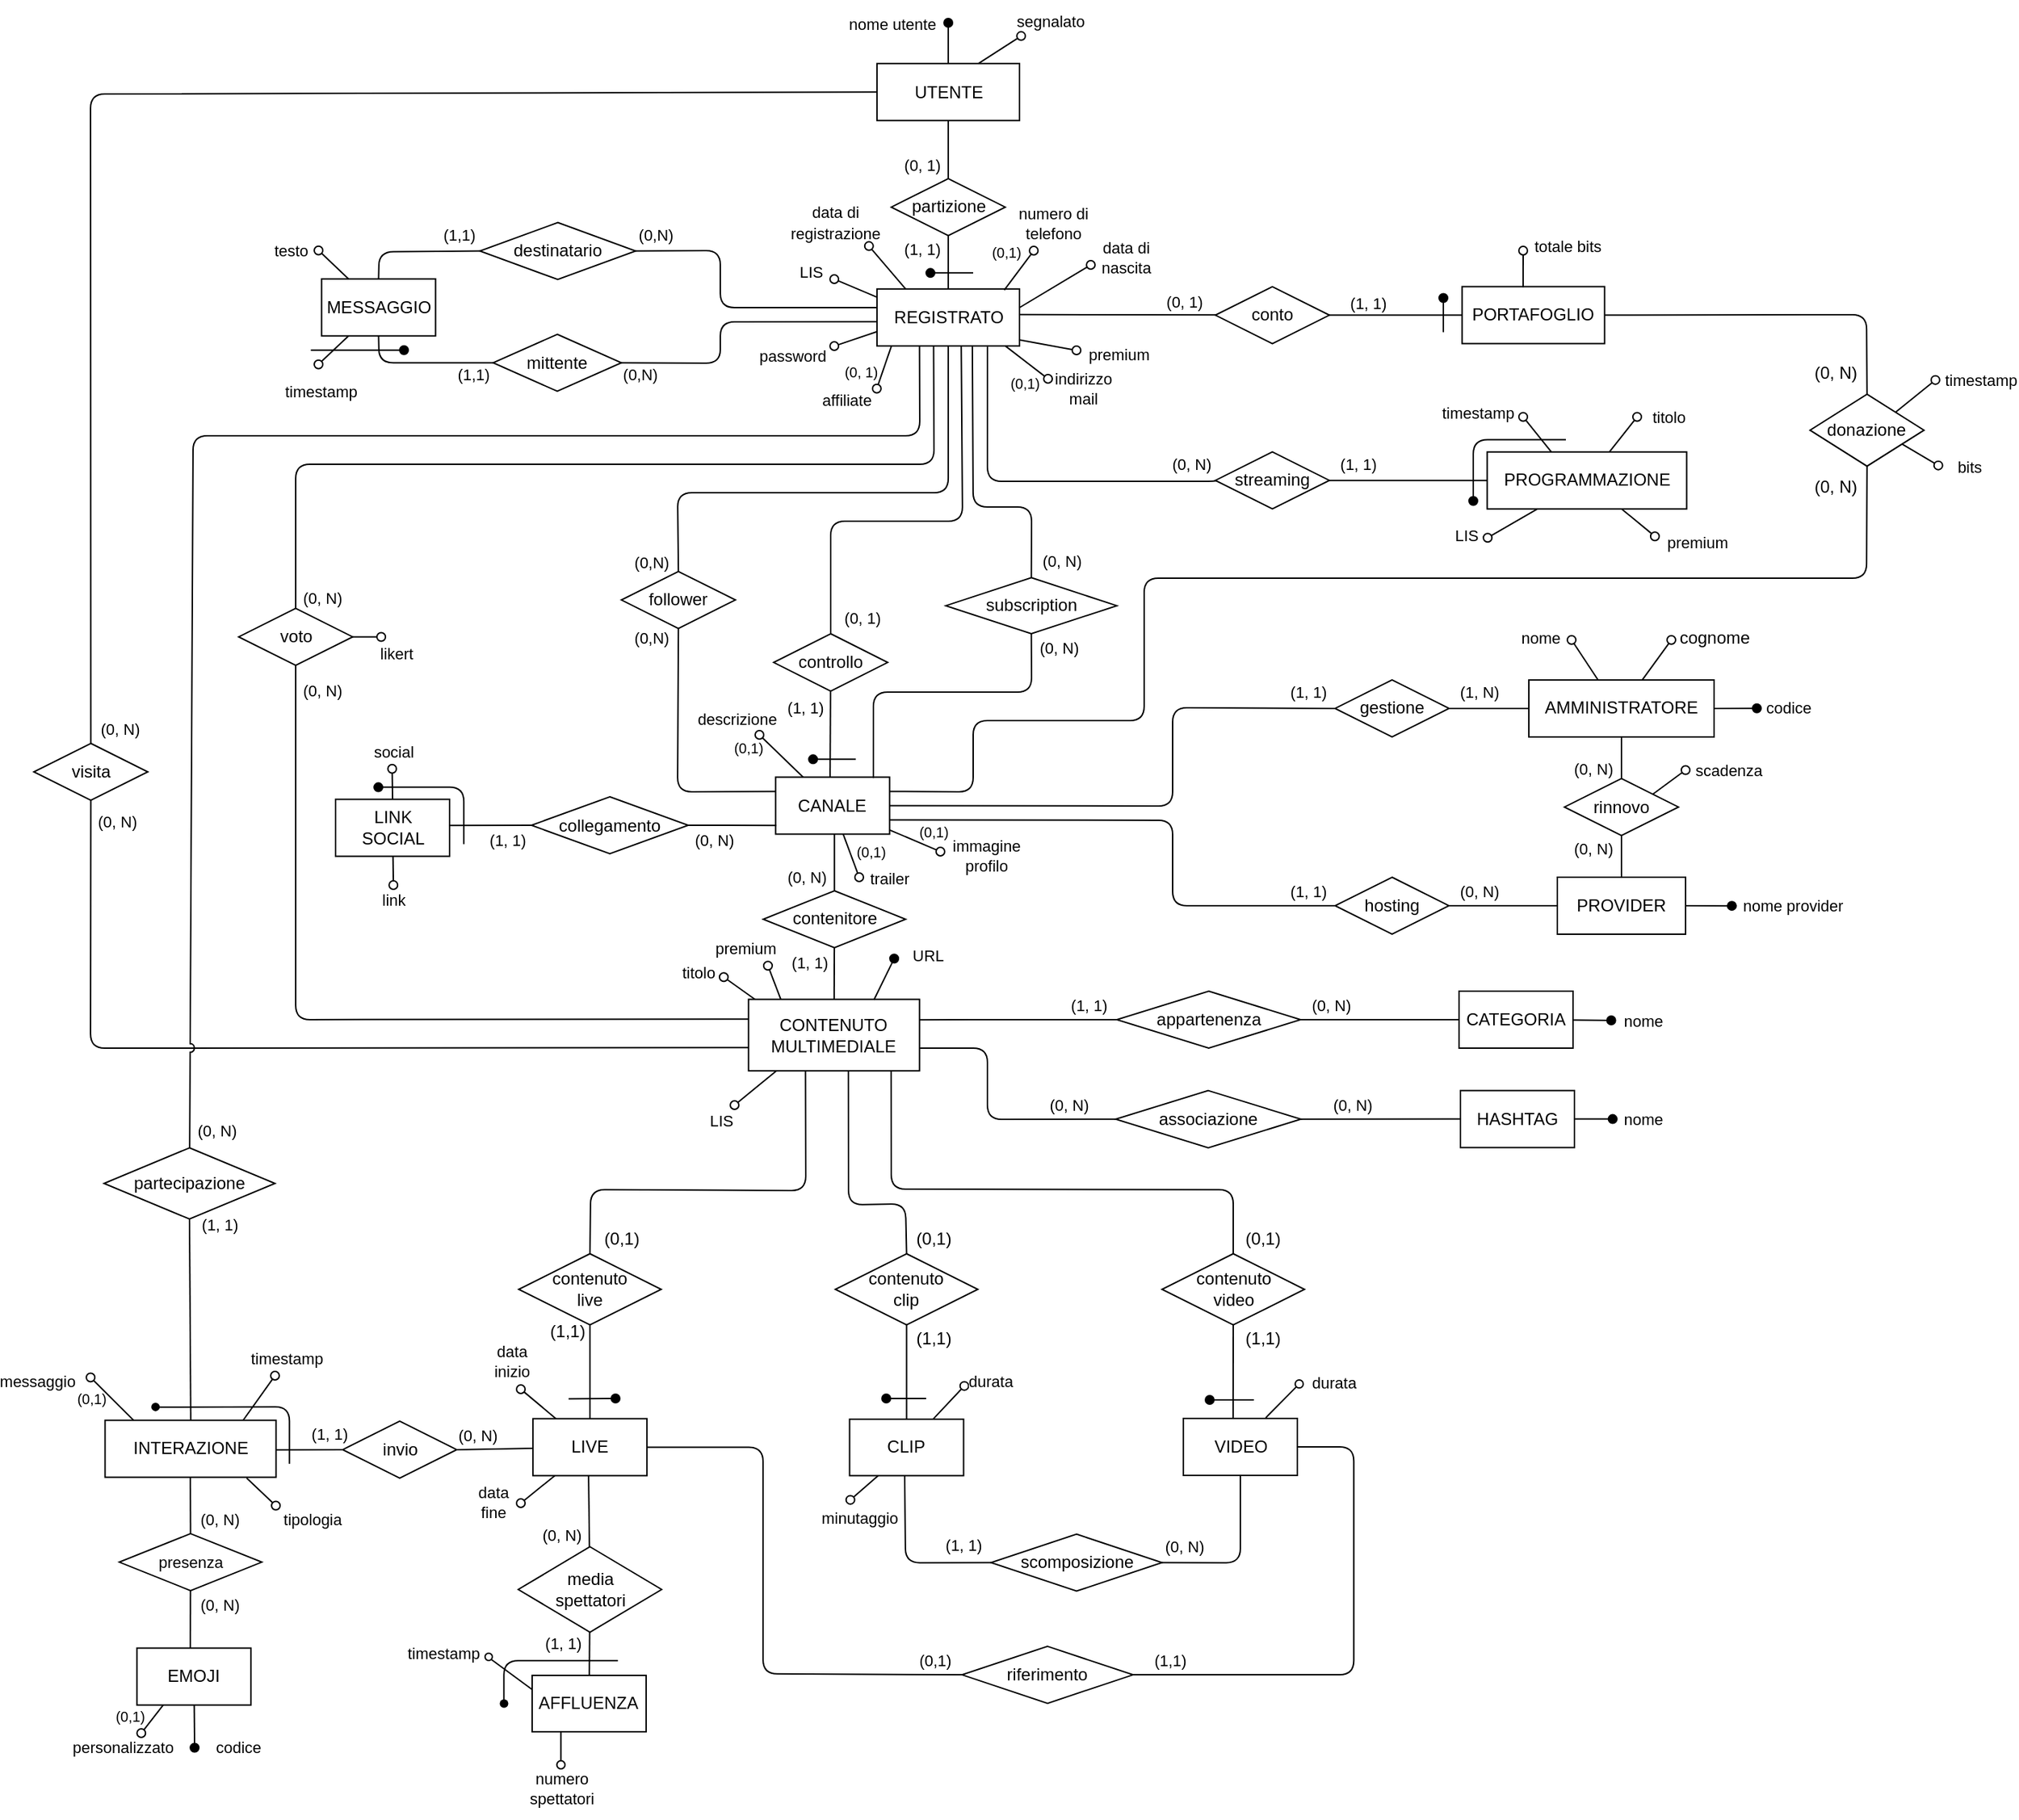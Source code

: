 <mxfile scale="1" border="20">
    <diagram id="4_nfnfdhDg5d41BVBWpk" name="Page-1">
        <mxGraphModel dx="4153" dy="2093" grid="1" gridSize="10" guides="1" tooltips="1" connect="1" arrows="1" fold="1" page="1" pageScale="1" pageWidth="1169" pageHeight="827" background="#ffffff" math="0" shadow="0">
            <root>
                <mxCell id="0"/>
                <mxCell id="1" parent="0"/>
                <mxCell id="1450" style="edgeStyle=none;shape=connector;rounded=1;jumpStyle=arc;html=1;labelBackgroundColor=default;strokeColor=default;fontFamily=Helvetica;fontSize=11;fontColor=default;endArrow=none;endFill=0;exitX=1.001;exitY=0.449;exitDx=0;exitDy=0;exitPerimeter=0;" parent="1" source="1897" target="1443" edge="1">
                    <mxGeometry relative="1" as="geometry">
                        <Array as="points"/>
                        <mxPoint x="-2637.47" y="-1350" as="sourcePoint"/>
                    </mxGeometry>
                </mxCell>
                <mxCell id="1419" style="edgeStyle=none;shape=connector;rounded=1;jumpStyle=arc;html=1;labelBackgroundColor=default;strokeColor=default;fontFamily=Helvetica;fontSize=11;fontColor=default;endArrow=none;endFill=0;entryX=0.5;entryY=0;entryDx=0;entryDy=0;exitX=0.5;exitY=1;exitDx=0;exitDy=0;" parent="1" source="1897" target="1420" edge="1">
                    <mxGeometry relative="1" as="geometry">
                        <mxPoint x="-2977.47" y="-1240" as="targetPoint"/>
                        <Array as="points">
                            <mxPoint x="-2797.47" y="-1290"/>
                            <mxPoint x="-2987.47" y="-1290"/>
                            <mxPoint x="-2987.47" y="-1270"/>
                        </Array>
                        <mxPoint x="-2807.47" y="-1380" as="sourcePoint"/>
                    </mxGeometry>
                </mxCell>
                <mxCell id="1435" style="edgeStyle=none;shape=connector;rounded=1;jumpStyle=arc;html=1;entryX=0.5;entryY=0;entryDx=0;entryDy=0;labelBackgroundColor=default;strokeColor=default;fontFamily=Helvetica;fontSize=11;fontColor=default;endArrow=none;endFill=0;exitX=0.669;exitY=1.008;exitDx=0;exitDy=0;exitPerimeter=0;" parent="1" source="1897" target="1433" edge="1">
                    <mxGeometry relative="1" as="geometry">
                        <Array as="points">
                            <mxPoint x="-2780" y="-1280"/>
                            <mxPoint x="-2739" y="-1280"/>
                        </Array>
                        <mxPoint x="-2770" y="-1310" as="sourcePoint"/>
                    </mxGeometry>
                </mxCell>
                <mxCell id="1672" style="edgeStyle=none;html=1;endArrow=none;endFill=0;jumpStyle=arc;exitX=-0.005;exitY=0.575;exitDx=0;exitDy=0;entryX=1;entryY=0.5;entryDx=0;entryDy=0;exitPerimeter=0;" parent="1" source="1897" target="1669" edge="1">
                    <mxGeometry relative="1" as="geometry">
                        <Array as="points">
                            <mxPoint x="-2957.47" y="-1410"/>
                            <mxPoint x="-2957.47" y="-1381"/>
                        </Array>
                        <mxPoint x="-2937.64" y="-1433.09" as="sourcePoint"/>
                        <mxPoint x="-3039.64" y="-1436.09" as="targetPoint"/>
                    </mxGeometry>
                </mxCell>
                <mxCell id="1407" value="" style="edgeStyle=none;shape=connector;rounded=1;fillStyle=auto;html=1;labelBackgroundColor=default;strokeColor=default;strokeWidth=1;fontFamily=Helvetica;fontSize=11;fontColor=default;endArrow=none;startSize=6;endSize=6;fillColor=#000000;entryX=0.5;entryY=0;entryDx=0;entryDy=0;exitX=0.591;exitY=0.999;exitDx=0;exitDy=0;exitPerimeter=0;" parent="1" source="1897" target="1411" edge="1">
                    <mxGeometry relative="1" as="geometry">
                        <mxPoint x="-2878.12" y="-1210.28" as="sourcePoint"/>
                        <Array as="points">
                            <mxPoint x="-2787.47" y="-1270"/>
                            <mxPoint x="-2880" y="-1270"/>
                        </Array>
                    </mxGeometry>
                </mxCell>
                <mxCell id="1408" value="(0, 1)" style="edgeLabel;html=1;align=center;verticalAlign=middle;resizable=0;points=[];fontSize=11;fontFamily=Helvetica;fontColor=default;" parent="1407" vertex="1" connectable="0">
                    <mxGeometry x="-0.268" y="1" relative="1" as="geometry">
                        <mxPoint x="-72" y="83" as="offset"/>
                    </mxGeometry>
                </mxCell>
                <mxCell id="1409" value="" style="edgeStyle=none;shape=connector;rounded=1;fillStyle=auto;html=1;labelBackgroundColor=default;strokeColor=default;strokeWidth=1;fontFamily=Helvetica;fontSize=11;fontColor=default;endArrow=none;startSize=6;endSize=6;fillColor=#000000;entryX=0.478;entryY=0.011;entryDx=0;entryDy=0;entryPerimeter=0;" parent="1" source="1411" target="1413" edge="1">
                    <mxGeometry relative="1" as="geometry">
                        <mxPoint x="-2860" y="-1120" as="targetPoint"/>
                    </mxGeometry>
                </mxCell>
                <mxCell id="1410" value="(1, 1)" style="edgeLabel;html=1;align=center;verticalAlign=middle;resizable=0;points=[];fontSize=11;fontFamily=Helvetica;fontColor=default;" parent="1409" vertex="1" connectable="0">
                    <mxGeometry x="-0.327" y="1" relative="1" as="geometry">
                        <mxPoint x="-19" y="-9" as="offset"/>
                    </mxGeometry>
                </mxCell>
                <mxCell id="1411" value="controllo" style="rhombus;whiteSpace=wrap;html=1;" parent="1" vertex="1">
                    <mxGeometry x="-2920" y="-1191" width="80" height="40.28" as="geometry"/>
                </mxCell>
                <mxCell id="1421" style="edgeStyle=none;shape=connector;rounded=1;jumpStyle=arc;html=1;exitX=0;exitY=0.25;exitDx=0;exitDy=0;entryX=0.5;entryY=1;entryDx=0;entryDy=0;labelBackgroundColor=default;strokeColor=default;fontFamily=Helvetica;fontSize=11;fontColor=default;endArrow=none;endFill=0;" parent="1" source="1413" target="1420" edge="1">
                    <mxGeometry relative="1" as="geometry">
                        <Array as="points">
                            <mxPoint x="-2987.47" y="-1080"/>
                        </Array>
                    </mxGeometry>
                </mxCell>
                <mxCell id="1413" value="CANALE" style="rounded=0;whiteSpace=wrap;html=1;" parent="1" vertex="1">
                    <mxGeometry x="-2918.66" y="-1090.28" width="80" height="40" as="geometry"/>
                </mxCell>
                <mxCell id="1415" value="" style="endArrow=oval;html=1;fillStyle=auto;strokeWidth=1;startSize=6;endSize=6;fillColor=#000000;startArrow=none;startFill=0;endFill=0;" parent="1" source="1413" edge="1">
                    <mxGeometry width="50" height="50" relative="1" as="geometry">
                        <mxPoint x="-2828.66" y="-1080.28" as="sourcePoint"/>
                        <mxPoint x="-2860" y="-1020" as="targetPoint"/>
                    </mxGeometry>
                </mxCell>
                <mxCell id="1416" value="trailer" style="edgeLabel;html=1;align=center;verticalAlign=middle;resizable=0;points=[];" parent="1415" vertex="1" connectable="0">
                    <mxGeometry x="0.479" y="1" relative="1" as="geometry">
                        <mxPoint x="23" y="9" as="offset"/>
                    </mxGeometry>
                </mxCell>
                <mxCell id="1417" value="" style="endArrow=oval;html=1;fillStyle=auto;strokeWidth=1;startSize=6;endSize=6;fillColor=#000000;startArrow=none;startFill=0;endFill=0;" parent="1" source="1413" edge="1">
                    <mxGeometry width="50" height="50" relative="1" as="geometry">
                        <mxPoint x="-2589.794" y="-890" as="sourcePoint"/>
                        <mxPoint x="-2930" y="-1120" as="targetPoint"/>
                    </mxGeometry>
                </mxCell>
                <mxCell id="1418" value="descrizione" style="edgeLabel;html=1;align=center;verticalAlign=middle;resizable=0;points=[];" parent="1417" vertex="1" connectable="0">
                    <mxGeometry x="0.479" y="1" relative="1" as="geometry">
                        <mxPoint x="-24" y="-20" as="offset"/>
                    </mxGeometry>
                </mxCell>
                <mxCell id="1420" value="follower" style="rhombus;whiteSpace=wrap;html=1;" parent="1" vertex="1">
                    <mxGeometry x="-3026.88" y="-1234.72" width="80" height="40" as="geometry"/>
                </mxCell>
                <mxCell id="1424" value="(0,N)" style="edgeLabel;html=1;align=center;verticalAlign=middle;resizable=0;points=[];fontSize=11;fontFamily=Helvetica;fontColor=default;" parent="1" vertex="1" connectable="0">
                    <mxGeometry x="-3012.274" y="-1244.438" as="geometry">
                        <mxPoint x="6" y="3" as="offset"/>
                    </mxGeometry>
                </mxCell>
                <mxCell id="1425" value="(0,N)" style="edgeLabel;html=1;align=center;verticalAlign=middle;resizable=0;points=[];fontSize=11;fontFamily=Helvetica;fontColor=default;" parent="1" vertex="1" connectable="0">
                    <mxGeometry x="-3012.274" y="-1190.998" as="geometry">
                        <mxPoint x="6" y="3" as="offset"/>
                    </mxGeometry>
                </mxCell>
                <mxCell id="1427" value="(0, N)" style="edgeLabel;html=1;align=center;verticalAlign=middle;resizable=0;points=[];fontSize=11;fontFamily=Helvetica;fontColor=default;" parent="1" vertex="1" connectable="0">
                    <mxGeometry x="-2724.28" y="-1191" as="geometry">
                        <mxPoint x="4" y="10" as="offset"/>
                    </mxGeometry>
                </mxCell>
                <mxCell id="1428" value="(0, N)" style="edgeLabel;html=1;align=center;verticalAlign=middle;resizable=0;points=[];" parent="1" vertex="1" connectable="0">
                    <mxGeometry x="-2679.18" y="-1089.26" as="geometry">
                        <mxPoint x="-39" y="-153" as="offset"/>
                    </mxGeometry>
                </mxCell>
                <mxCell id="1434" style="edgeStyle=none;shape=connector;rounded=1;jumpStyle=none;html=1;exitX=0.5;exitY=1;exitDx=0;exitDy=0;entryX=0.858;entryY=0.012;entryDx=0;entryDy=0;labelBackgroundColor=default;strokeColor=default;fontFamily=Helvetica;fontSize=11;fontColor=default;endArrow=none;endFill=0;entryPerimeter=0;" parent="1" source="1433" target="1413" edge="1">
                    <mxGeometry relative="1" as="geometry">
                        <Array as="points">
                            <mxPoint x="-2739" y="-1150"/>
                            <mxPoint x="-2850" y="-1150"/>
                        </Array>
                    </mxGeometry>
                </mxCell>
                <mxCell id="1433" value="subscription" style="rhombus;whiteSpace=wrap;html=1;" parent="1" vertex="1">
                    <mxGeometry x="-2799.18" y="-1230.36" width="120" height="39.36" as="geometry"/>
                </mxCell>
                <mxCell id="1438" style="edgeStyle=none;jumpStyle=arc;html=1;endArrow=none;endFill=0;startArrow=none;" parent="1" source="1443" target="1441" edge="1">
                    <mxGeometry relative="1" as="geometry">
                        <mxPoint x="-2707.941" y="-1434.73" as="targetPoint"/>
                        <mxPoint x="-2501.65" y="-1362.96" as="sourcePoint"/>
                    </mxGeometry>
                </mxCell>
                <mxCell id="1439" value="(1, 1)" style="edgeLabel;html=1;align=center;verticalAlign=middle;resizable=0;points=[];" parent="1438" vertex="1" connectable="0">
                    <mxGeometry x="-0.396" y="2" relative="1" as="geometry">
                        <mxPoint x="-1" y="-7" as="offset"/>
                    </mxGeometry>
                </mxCell>
                <mxCell id="1441" value="PORTAFOGLIO" style="whiteSpace=wrap;html=1;" parent="1" vertex="1">
                    <mxGeometry x="-2436.83" y="-1434.73" width="100" height="40" as="geometry"/>
                </mxCell>
                <mxCell id="1442" value="(0, 1)" style="edgeLabel;html=1;align=center;verticalAlign=middle;resizable=0;points=[];" parent="1" vertex="1" connectable="0">
                    <mxGeometry x="-2632.462" y="-1424" as="geometry"/>
                </mxCell>
                <mxCell id="1443" value="conto" style="rhombus;whiteSpace=wrap;html=1;" parent="1" vertex="1">
                    <mxGeometry x="-2610" y="-1434.73" width="80" height="40" as="geometry"/>
                </mxCell>
                <mxCell id="1444" value="" style="endArrow=oval;html=1;fillStyle=auto;strokeWidth=1;startSize=6;endSize=6;fillColor=#000000;startArrow=none;startFill=0;endFill=0;exitX=0.428;exitY=0.008;exitDx=0;exitDy=0;exitPerimeter=0;" parent="1" source="1441" edge="1">
                    <mxGeometry width="50" height="50" relative="1" as="geometry">
                        <mxPoint x="-2472.46" y="-1461.68" as="sourcePoint"/>
                        <mxPoint x="-2394" y="-1460" as="targetPoint"/>
                    </mxGeometry>
                </mxCell>
                <mxCell id="1445" value="totale bits" style="edgeLabel;html=1;align=center;verticalAlign=middle;resizable=0;points=[];" parent="1444" vertex="1" connectable="0">
                    <mxGeometry x="0.479" y="1" relative="1" as="geometry">
                        <mxPoint x="32" y="-10" as="offset"/>
                    </mxGeometry>
                </mxCell>
                <mxCell id="1469" value="(0, N)" style="edgeStyle=none;jumpStyle=arc;html=1;endArrow=none;endFill=0;entryX=0.055;entryY=0.485;entryDx=0;entryDy=0;exitX=0.775;exitY=1.014;exitDx=0;exitDy=0;exitPerimeter=0;entryPerimeter=0;" parent="1" source="1897" target="1471" edge="1">
                    <mxGeometry x="0.838" y="12" relative="1" as="geometry">
                        <mxPoint x="-2448.47" y="-1230.28" as="targetPoint"/>
                        <Array as="points">
                            <mxPoint x="-2770" y="-1298"/>
                            <mxPoint x="-2630" y="-1298"/>
                            <mxPoint x="-2610" y="-1298"/>
                        </Array>
                        <mxPoint as="offset"/>
                        <mxPoint x="-2777.47" y="-1390" as="sourcePoint"/>
                    </mxGeometry>
                </mxCell>
                <mxCell id="1470" value="(1, 1)" style="edgeStyle=none;jumpStyle=arc;html=1;exitX=1;exitY=0.5;exitDx=0;exitDy=0;entryX=0;entryY=0.5;entryDx=0;entryDy=0;startArrow=none;startFill=0;endArrow=none;endFill=0;" parent="1" source="1471" target="1472" edge="1">
                    <mxGeometry x="-0.639" y="11" relative="1" as="geometry">
                        <mxPoint as="offset"/>
                    </mxGeometry>
                </mxCell>
                <mxCell id="1471" value="streaming" style="rhombus;whiteSpace=wrap;html=1;" parent="1" vertex="1">
                    <mxGeometry x="-2610" y="-1318.64" width="80" height="40" as="geometry"/>
                </mxCell>
                <mxCell id="1472" value="PROGRAMMAZIONE" style="whiteSpace=wrap;html=1;" parent="1" vertex="1">
                    <mxGeometry x="-2419.24" y="-1318.64" width="140" height="40" as="geometry"/>
                </mxCell>
                <mxCell id="1473" style="edgeStyle=none;shape=connector;rounded=1;fillStyle=auto;html=1;labelBackgroundColor=default;strokeColor=default;strokeWidth=1;fontFamily=Helvetica;fontSize=11;fontColor=default;endArrow=none;endFill=0;startSize=6;endSize=6;fillColor=#000000;startArrow=oval;startFill=0;" parent="1" target="1472" edge="1">
                    <mxGeometry relative="1" as="geometry">
                        <mxPoint x="-2389.366" y="-1299.37" as="targetPoint"/>
                        <mxPoint x="-2314" y="-1343.24" as="sourcePoint"/>
                    </mxGeometry>
                </mxCell>
                <mxCell id="1475" style="edgeStyle=none;shape=connector;rounded=1;fillStyle=auto;html=1;labelBackgroundColor=default;strokeColor=default;strokeWidth=1;fontFamily=Helvetica;fontSize=11;fontColor=default;endArrow=none;endFill=0;startSize=6;endSize=6;fillColor=#000000;startArrow=oval;startFill=0;entryX=0.322;entryY=0.001;entryDx=0;entryDy=0;entryPerimeter=0;" parent="1" target="1472" edge="1">
                    <mxGeometry relative="1" as="geometry">
                        <mxPoint x="-2373.825" y="-1308.64" as="targetPoint"/>
                        <mxPoint x="-2394" y="-1343.24" as="sourcePoint"/>
                    </mxGeometry>
                </mxCell>
                <mxCell id="1476" value="titolo" style="edgeLabel;html=1;align=center;verticalAlign=middle;resizable=0;points=[];fontSize=11;fontFamily=Helvetica;fontColor=default;" parent="1475" vertex="1" connectable="0">
                    <mxGeometry x="-0.257" y="1" relative="1" as="geometry">
                        <mxPoint x="93" y="-9" as="offset"/>
                    </mxGeometry>
                </mxCell>
                <mxCell id="1477" style="edgeStyle=none;shape=connector;rounded=1;fillStyle=auto;html=1;labelBackgroundColor=default;strokeColor=default;strokeWidth=1;fontFamily=Helvetica;fontSize=11;fontColor=default;endArrow=none;endFill=0;startSize=6;endSize=6;fillColor=#000000;startArrow=oval;startFill=1;" parent="1" edge="1">
                    <mxGeometry relative="1" as="geometry">
                        <mxPoint x="-2364" y="-1327.24" as="targetPoint"/>
                        <mxPoint x="-2429" y="-1284.24" as="sourcePoint"/>
                        <Array as="points">
                            <mxPoint x="-2429" y="-1327.24"/>
                        </Array>
                    </mxGeometry>
                </mxCell>
                <mxCell id="1478" style="edgeStyle=none;shape=connector;rounded=1;fillStyle=auto;html=1;labelBackgroundColor=default;strokeColor=default;strokeWidth=1;fontFamily=Helvetica;fontSize=11;fontColor=default;endArrow=none;endFill=0;startSize=6;endSize=6;fillColor=#000000;startArrow=oval;startFill=0;" parent="1" target="1472" edge="1">
                    <mxGeometry relative="1" as="geometry">
                        <mxPoint x="-2306.997" y="-1308.64" as="targetPoint"/>
                        <mxPoint x="-2301.54" y="-1259.41" as="sourcePoint"/>
                    </mxGeometry>
                </mxCell>
                <mxCell id="1479" value="premium" style="edgeLabel;html=1;align=center;verticalAlign=middle;resizable=0;points=[];fontSize=11;fontFamily=Helvetica;fontColor=default;" parent="1478" vertex="1" connectable="0">
                    <mxGeometry x="-0.257" y="1" relative="1" as="geometry">
                        <mxPoint x="38" y="10" as="offset"/>
                    </mxGeometry>
                </mxCell>
                <mxCell id="1495" value="" style="edgeStyle=none;shape=connector;rounded=1;fillStyle=auto;html=1;labelBackgroundColor=default;strokeColor=default;strokeWidth=1;fontFamily=Helvetica;fontSize=11;fontColor=default;endArrow=none;startSize=6;endSize=6;fillColor=#000000;entryX=0.5;entryY=0;entryDx=0;entryDy=0;exitX=0.5;exitY=1;exitDx=0;exitDy=0;" parent="1" target="1497" edge="1">
                    <mxGeometry relative="1" as="geometry">
                        <mxPoint x="-2877.37" y="-1050.28" as="sourcePoint"/>
                        <mxPoint x="-2876.02" y="-990.28" as="targetPoint"/>
                    </mxGeometry>
                </mxCell>
                <mxCell id="1496" value="(0, N)" style="edgeLabel;html=1;align=center;verticalAlign=middle;resizable=0;points=[];fontSize=11;fontFamily=Helvetica;fontColor=default;" parent="1495" vertex="1" connectable="0">
                    <mxGeometry x="-0.303" relative="1" as="geometry">
                        <mxPoint x="-20" y="16" as="offset"/>
                    </mxGeometry>
                </mxCell>
                <mxCell id="1530" value="(1, 1)" style="edgeStyle=none;html=1;endArrow=none;endFill=0;" parent="1" source="1497" edge="1">
                    <mxGeometry x="-0.471" y="-18" relative="1" as="geometry">
                        <mxPoint as="offset"/>
                        <mxPoint x="-2877.588" y="-930.43" as="targetPoint"/>
                    </mxGeometry>
                </mxCell>
                <mxCell id="1497" value="contenitore" style="rhombus;whiteSpace=wrap;html=1;" parent="1" vertex="1">
                    <mxGeometry x="-2927.37" y="-1010.52" width="100" height="40" as="geometry"/>
                </mxCell>
                <mxCell id="1501" value="(0, N)" style="edgeLabel;html=1;align=center;verticalAlign=middle;resizable=0;points=[];fontSize=11;fontFamily=Helvetica;fontColor=default;" parent="1" vertex="1" connectable="0">
                    <mxGeometry x="-2961.999" y="-1046.324" as="geometry"/>
                </mxCell>
                <mxCell id="1502" value="" style="edgeStyle=none;shape=connector;rounded=1;fillStyle=auto;html=1;labelBackgroundColor=default;strokeColor=default;strokeWidth=1;fontFamily=Helvetica;fontSize=11;fontColor=default;endArrow=none;endFill=0;startSize=6;endSize=6;fillColor=#000000;exitX=0;exitY=0.5;exitDx=0;exitDy=0;" parent="1" source="1504" edge="1">
                    <mxGeometry relative="1" as="geometry">
                        <mxPoint x="-3147.16" y="-1056.4" as="targetPoint"/>
                    </mxGeometry>
                </mxCell>
                <mxCell id="1503" value="(1, 1)" style="edgeLabel;html=1;align=center;verticalAlign=middle;resizable=0;points=[];fontSize=11;fontFamily=Helvetica;fontColor=default;" parent="1502" vertex="1" connectable="0">
                    <mxGeometry x="0.426" y="1" relative="1" as="geometry">
                        <mxPoint x="24" y="9" as="offset"/>
                    </mxGeometry>
                </mxCell>
                <mxCell id="1517" value="" style="edgeStyle=none;html=1;endArrow=none;endFill=0;exitX=1;exitY=0.5;exitDx=0;exitDy=0;entryX=0.006;entryY=0.848;entryDx=0;entryDy=0;entryPerimeter=0;" parent="1" source="1504" target="1413" edge="1">
                    <mxGeometry relative="1" as="geometry"/>
                </mxCell>
                <mxCell id="1504" value="&lt;font style=&quot;font-size: 12px;&quot;&gt;collegamento&lt;/font&gt;" style="rhombus;whiteSpace=wrap;html=1;" parent="1" vertex="1">
                    <mxGeometry x="-3090" y="-1076.5" width="110" height="40" as="geometry"/>
                </mxCell>
                <mxCell id="1505" value="LINK&lt;br&gt;SOCIAL" style="rounded=0;whiteSpace=wrap;html=1;" parent="1" vertex="1">
                    <mxGeometry x="-3227.47" y="-1074.72" width="80" height="40" as="geometry"/>
                </mxCell>
                <mxCell id="1506" value="" style="endArrow=oval;html=1;fillStyle=auto;strokeWidth=1;startSize=6;endSize=6;fillColor=#000000;startArrow=none;startFill=0;endFill=0;" parent="1" source="1505" edge="1">
                    <mxGeometry width="50" height="50" relative="1" as="geometry">
                        <mxPoint x="-3167.47" y="-1054.72" as="sourcePoint"/>
                        <mxPoint x="-3186.91" y="-1014.48" as="targetPoint"/>
                    </mxGeometry>
                </mxCell>
                <mxCell id="1507" value="link" style="edgeLabel;html=1;align=center;verticalAlign=middle;resizable=0;points=[];" parent="1506" vertex="1" connectable="0">
                    <mxGeometry x="0.479" y="1" relative="1" as="geometry">
                        <mxPoint x="-1" y="15" as="offset"/>
                    </mxGeometry>
                </mxCell>
                <mxCell id="1516" value="" style="endArrow=oval;html=1;fillStyle=auto;strokeWidth=1;startSize=6;endSize=6;fillColor=#000000;startArrow=none;startFill=0;endFill=1;jumpStyle=none;" parent="1" edge="1">
                    <mxGeometry width="50" height="50" relative="1" as="geometry">
                        <mxPoint x="-3137.46" y="-1043.21" as="sourcePoint"/>
                        <mxPoint x="-3197.46" y="-1083.21" as="targetPoint"/>
                        <Array as="points">
                            <mxPoint x="-3137.46" y="-1083.21"/>
                        </Array>
                    </mxGeometry>
                </mxCell>
                <mxCell id="1518" value="" style="endArrow=oval;html=1;fillStyle=auto;strokeWidth=1;startSize=6;endSize=6;fillColor=#000000;startArrow=none;startFill=0;endFill=0;exitX=0.5;exitY=0;exitDx=0;exitDy=0;" parent="1" source="1505" edge="1">
                    <mxGeometry width="50" height="50" relative="1" as="geometry">
                        <mxPoint x="-3177.605" y="-1097.55" as="sourcePoint"/>
                        <mxPoint x="-3187.77" y="-1096.09" as="targetPoint"/>
                    </mxGeometry>
                </mxCell>
                <mxCell id="1519" value="social" style="edgeLabel;html=1;align=center;verticalAlign=middle;resizable=0;points=[];" parent="1518" vertex="1" connectable="0">
                    <mxGeometry x="0.479" y="1" relative="1" as="geometry">
                        <mxPoint x="1" y="-18" as="offset"/>
                    </mxGeometry>
                </mxCell>
                <mxCell id="1521" value="" style="endArrow=oval;html=1;fillStyle=auto;strokeWidth=1;startSize=6;endSize=6;fillColor=#000000;startArrow=none;startFill=0;endFill=0;" parent="1" source="1413" edge="1">
                    <mxGeometry width="50" height="50" relative="1" as="geometry">
                        <mxPoint x="-2568.015" y="-930" as="sourcePoint"/>
                        <mxPoint x="-2803" y="-1038" as="targetPoint"/>
                    </mxGeometry>
                </mxCell>
                <mxCell id="1522" value="immagine&lt;br&gt;profilo" style="edgeLabel;html=1;align=center;verticalAlign=middle;resizable=0;points=[];" parent="1521" vertex="1" connectable="0">
                    <mxGeometry x="0.479" y="1" relative="1" as="geometry">
                        <mxPoint x="41" y="8" as="offset"/>
                    </mxGeometry>
                </mxCell>
                <mxCell id="1545" style="edgeStyle=none;html=1;exitX=0.995;exitY=0.286;exitDx=0;exitDy=0;endArrow=none;endFill=0;entryX=0;entryY=0.5;entryDx=0;entryDy=0;exitPerimeter=0;" parent="1" source="1948" target="1534" edge="1">
                    <mxGeometry relative="1" as="geometry">
                        <mxPoint x="-2737.47" y="-950" as="targetPoint"/>
                        <Array as="points">
                            <mxPoint x="-2770" y="-920"/>
                        </Array>
                        <mxPoint x="-2817.66" y="-920.43" as="sourcePoint"/>
                    </mxGeometry>
                </mxCell>
                <mxCell id="1531" value="" style="edgeStyle=none;shape=connector;rounded=1;fillStyle=auto;html=1;labelBackgroundColor=default;strokeColor=default;strokeWidth=1;fontFamily=Helvetica;fontSize=11;fontColor=default;endArrow=none;endFill=0;startSize=6;endSize=6;fillColor=#000000;exitX=1;exitY=0.5;exitDx=0;exitDy=0;entryX=0;entryY=0.5;entryDx=0;entryDy=0;" parent="1" source="1534" target="1535" edge="1">
                    <mxGeometry relative="1" as="geometry"/>
                </mxCell>
                <mxCell id="1532" value="(0, N)" style="edgeLabel;html=1;align=center;verticalAlign=middle;resizable=0;points=[];fontSize=11;fontFamily=Helvetica;fontColor=default;" parent="1531" vertex="1" connectable="0">
                    <mxGeometry x="0.426" y="1" relative="1" as="geometry">
                        <mxPoint x="-59" y="-9" as="offset"/>
                    </mxGeometry>
                </mxCell>
                <mxCell id="1533" value="(1, 1)" style="edgeLabel;html=1;align=center;verticalAlign=middle;resizable=0;points=[];" parent="1" vertex="1" connectable="0">
                    <mxGeometry x="-2699.176" y="-930.481" as="geometry"/>
                </mxCell>
                <mxCell id="1534" value="appartenenza" style="rhombus;whiteSpace=wrap;html=1;" parent="1" vertex="1">
                    <mxGeometry x="-2679.18" y="-940" width="129" height="40" as="geometry"/>
                </mxCell>
                <mxCell id="1535" value="CATEGORIA" style="rounded=0;whiteSpace=wrap;html=1;" parent="1" vertex="1">
                    <mxGeometry x="-2439.01" y="-940" width="80" height="40" as="geometry"/>
                </mxCell>
                <mxCell id="1536" value="" style="endArrow=oval;html=1;fillStyle=auto;strokeWidth=1;startSize=6;endSize=6;fillColor=#000000;startArrow=none;startFill=0;endFill=1;" parent="1" source="1535" edge="1">
                    <mxGeometry width="50" height="50" relative="1" as="geometry">
                        <mxPoint x="-2686.51" y="-959.12" as="sourcePoint"/>
                        <mxPoint x="-2332.18" y="-919.48" as="targetPoint"/>
                    </mxGeometry>
                </mxCell>
                <mxCell id="1537" value="nome" style="edgeLabel;html=1;align=center;verticalAlign=middle;resizable=0;points=[];" parent="1536" vertex="1" connectable="0">
                    <mxGeometry x="0.479" y="1" relative="1" as="geometry">
                        <mxPoint x="29" y="1" as="offset"/>
                    </mxGeometry>
                </mxCell>
                <mxCell id="1591" style="edgeStyle=none;html=1;exitX=0.5;exitY=1;exitDx=0;exitDy=0;entryX=0;entryY=0.75;entryDx=0;entryDy=0;endArrow=none;endFill=0;" parent="1" source="1593" edge="1">
                    <mxGeometry relative="1" as="geometry">
                        <mxPoint x="-2937.66" y="-900.43" as="targetPoint"/>
                        <Array as="points">
                            <mxPoint x="-3399.47" y="-900"/>
                        </Array>
                    </mxGeometry>
                </mxCell>
                <mxCell id="1592" value="(0, N)" style="edgeLabel;html=1;align=center;verticalAlign=middle;resizable=0;points=[];fontSize=11;fontFamily=Helvetica;fontColor=default;" parent="1591" vertex="1" connectable="0">
                    <mxGeometry x="-0.187" y="4" relative="1" as="geometry">
                        <mxPoint x="-66" y="-155" as="offset"/>
                    </mxGeometry>
                </mxCell>
                <mxCell id="1595" style="edgeStyle=none;html=1;exitX=0.5;exitY=0;exitDx=0;exitDy=0;endArrow=none;endFill=0;entryX=0;entryY=0.5;entryDx=0;entryDy=0;jumpStyle=arc;" parent="1" source="1593" target="1891" edge="1">
                    <mxGeometry relative="1" as="geometry">
                        <Array as="points">
                            <mxPoint x="-3399.47" y="-1570"/>
                        </Array>
                        <mxPoint x="-2918.08" y="-1460" as="targetPoint"/>
                    </mxGeometry>
                </mxCell>
                <mxCell id="1593" value="visita" style="rhombus;whiteSpace=wrap;html=1;" parent="1" vertex="1">
                    <mxGeometry x="-3439.26" y="-1114" width="80" height="40" as="geometry"/>
                </mxCell>
                <mxCell id="1594" value="(0, N)" style="edgeLabel;html=1;align=center;verticalAlign=middle;resizable=0;points=[];fontSize=11;fontFamily=Helvetica;fontColor=default;" parent="1" vertex="1" connectable="0">
                    <mxGeometry x="-3379.259" y="-1123.993" as="geometry"/>
                </mxCell>
                <mxCell id="1630" style="edgeStyle=none;html=1;endArrow=none;endFill=0;jumpStyle=arc;entryX=0.298;entryY=0.986;entryDx=0;entryDy=0;entryPerimeter=0;" parent="1" source="1629" target="1897" edge="1">
                    <mxGeometry relative="1" as="geometry">
                        <mxPoint x="-3267.47" y="-1080" as="sourcePoint"/>
                        <Array as="points">
                            <mxPoint x="-3327.47" y="-1330"/>
                            <mxPoint x="-2817.47" y="-1330"/>
                        </Array>
                        <mxPoint x="-2817.47" y="-1390" as="targetPoint"/>
                    </mxGeometry>
                </mxCell>
                <mxCell id="1631" style="edgeStyle=none;html=1;exitX=0.5;exitY=1;exitDx=0;exitDy=0;endArrow=none;endFill=0;" parent="1" source="1629" edge="1">
                    <mxGeometry relative="1" as="geometry">
                        <mxPoint x="-3329.123" y="-638.06" as="targetPoint"/>
                        <Array as="points"/>
                    </mxGeometry>
                </mxCell>
                <mxCell id="1629" value="partecipazione" style="rhombus;whiteSpace=wrap;html=1;" parent="1" vertex="1">
                    <mxGeometry x="-3390" y="-830" width="120" height="50" as="geometry"/>
                </mxCell>
                <mxCell id="1632" value="(0, N)" style="edgeLabel;html=1;align=center;verticalAlign=middle;resizable=0;points=[];fontSize=11;fontFamily=Helvetica;fontColor=default;" parent="1" vertex="1" connectable="0">
                    <mxGeometry x="-3177.469" y="-830.003" as="geometry">
                        <mxPoint x="-134" y="-12" as="offset"/>
                    </mxGeometry>
                </mxCell>
                <mxCell id="1633" value="(1, 1)" style="edgeLabel;html=1;align=center;verticalAlign=middle;resizable=0;points=[];fontSize=11;fontFamily=Helvetica;fontColor=default;" parent="1" vertex="1" connectable="0">
                    <mxGeometry x="-3177.47" y="-765.629" as="geometry">
                        <mxPoint x="-132" y="-11" as="offset"/>
                    </mxGeometry>
                </mxCell>
                <mxCell id="1647" value="(0, N)" style="edgeLabel;html=1;align=center;verticalAlign=middle;resizable=0;points=[];" parent="1" connectable="0" vertex="1">
                    <mxGeometry x="-3127.771" y="-628.059" as="geometry"/>
                </mxCell>
                <mxCell id="1648" value="&lt;span style=&quot;color: rgb(0, 0, 0); font-family: Helvetica; font-size: 11px; font-style: normal; font-variant-ligatures: normal; font-variant-caps: normal; font-weight: 400; letter-spacing: normal; orphans: 2; text-align: center; text-indent: 0px; text-transform: none; widows: 2; word-spacing: 0px; -webkit-text-stroke-width: 0px; background-color: rgb(255, 255, 255); text-decoration-thickness: initial; text-decoration-style: initial; text-decoration-color: initial; float: none; display: inline !important;&quot;&gt;(1, 1)&lt;/span&gt;" style="edgeLabel;html=1;align=center;verticalAlign=middle;resizable=0;points=[];fontSize=11;fontFamily=Helvetica;fontColor=default;" parent="1" connectable="0" vertex="1">
                    <mxGeometry x="-3227.471" y="-628.056" as="geometry">
                        <mxPoint x="-5" y="-1" as="offset"/>
                    </mxGeometry>
                </mxCell>
                <mxCell id="1650" style="edgeStyle=none;html=1;exitX=0;exitY=0.5;exitDx=0;exitDy=0;endArrow=none;endFill=0;" parent="1" source="1649" edge="1">
                    <mxGeometry relative="1" as="geometry">
                        <mxPoint x="-3269.26" y="-617.889" as="targetPoint"/>
                    </mxGeometry>
                </mxCell>
                <mxCell id="1649" value="invio" style="rhombus;whiteSpace=wrap;html=1;" parent="1" vertex="1">
                    <mxGeometry x="-3222.47" y="-638.06" width="80" height="40" as="geometry"/>
                </mxCell>
                <mxCell id="1666" value="" style="endArrow=oval;html=1;fillStyle=auto;strokeWidth=1;startSize=6;endSize=6;fillColor=#000000;startArrow=none;startFill=0;endFill=0;" parent="1" source="1472" edge="1">
                    <mxGeometry width="50" height="50" relative="1" as="geometry">
                        <mxPoint x="-2838.677" y="-1028.84" as="sourcePoint"/>
                        <mxPoint x="-2418.9" y="-1258.41" as="targetPoint"/>
                    </mxGeometry>
                </mxCell>
                <mxCell id="1667" value="LIS" style="edgeLabel;html=1;align=center;verticalAlign=middle;resizable=0;points=[];" parent="1666" vertex="1" connectable="0">
                    <mxGeometry x="0.479" y="1" relative="1" as="geometry">
                        <mxPoint x="-25" y="3" as="offset"/>
                    </mxGeometry>
                </mxCell>
                <mxCell id="1686" style="edgeStyle=none;html=1;exitX=0.5;exitY=0;exitDx=0;exitDy=0;entryX=0;entryY=0.5;entryDx=0;entryDy=0;endArrow=none;endFill=0;jumpStyle=arc;" parent="1" source="1668" target="1670" edge="1">
                    <mxGeometry relative="1" as="geometry">
                        <mxPoint x="-3128.77" y="-1460.14" as="targetPoint"/>
                        <Array as="points">
                            <mxPoint x="-3196.88" y="-1459.24"/>
                        </Array>
                    </mxGeometry>
                </mxCell>
                <mxCell id="1668" value="MESSAGGIO" style="whiteSpace=wrap;html=1;" parent="1" vertex="1">
                    <mxGeometry x="-3237.3" y="-1440.14" width="80" height="40" as="geometry"/>
                </mxCell>
                <mxCell id="1685" style="edgeStyle=none;html=1;exitX=0;exitY=0.5;exitDx=0;exitDy=0;entryX=0.5;entryY=1;entryDx=0;entryDy=0;endArrow=none;endFill=0;jumpStyle=arc;" parent="1" source="1669" target="1668" edge="1">
                    <mxGeometry relative="1" as="geometry">
                        <Array as="points">
                            <mxPoint x="-3196.88" y="-1381.24"/>
                        </Array>
                    </mxGeometry>
                </mxCell>
                <mxCell id="1669" value="&lt;font style=&quot;font-size: 12px;&quot;&gt;mittente&lt;/font&gt;" style="rhombus;whiteSpace=wrap;html=1;" parent="1" vertex="1">
                    <mxGeometry x="-3116.89" y="-1401.24" width="90.01" height="40" as="geometry"/>
                </mxCell>
                <mxCell id="1687" style="edgeStyle=none;html=1;exitX=1;exitY=0.5;exitDx=0;exitDy=0;endArrow=none;endFill=0;jumpStyle=arc;entryX=0.008;entryY=0.327;entryDx=0;entryDy=0;entryPerimeter=0;" parent="1" source="1670" target="1897" edge="1">
                    <mxGeometry relative="1" as="geometry">
                        <Array as="points">
                            <mxPoint x="-2977.47" y="-1460"/>
                            <mxPoint x="-2957.47" y="-1460"/>
                            <mxPoint x="-2957.47" y="-1420"/>
                        </Array>
                        <mxPoint x="-2937.64" y="-1483.09" as="targetPoint"/>
                    </mxGeometry>
                </mxCell>
                <mxCell id="1670" value="&lt;font style=&quot;font-size: 12px;&quot;&gt;destinatario&lt;/font&gt;" style="rhombus;whiteSpace=wrap;html=1;" parent="1" vertex="1">
                    <mxGeometry x="-3126.2" y="-1479.73" width="109.32" height="40" as="geometry"/>
                </mxCell>
                <mxCell id="1676" value="(1,1)" style="edgeLabel;html=1;align=center;verticalAlign=middle;resizable=0;points=[];fontSize=11;fontFamily=Helvetica;fontColor=default;" parent="1" vertex="1" connectable="0">
                    <mxGeometry x="-3147.474" y="-1474.318" as="geometry">
                        <mxPoint x="6" y="3" as="offset"/>
                    </mxGeometry>
                </mxCell>
                <mxCell id="1677" style="edgeStyle=none;shape=connector;rounded=1;fillStyle=auto;html=1;labelBackgroundColor=default;strokeColor=default;strokeWidth=1;fontFamily=Helvetica;fontSize=11;fontColor=default;endArrow=none;endFill=0;startSize=6;endSize=6;fillColor=#000000;startArrow=oval;startFill=0;" parent="1" target="1668" edge="1">
                    <mxGeometry relative="1" as="geometry">
                        <mxPoint x="-3019.948" y="-1520.2" as="targetPoint"/>
                        <mxPoint x="-3239.46" y="-1380.14" as="sourcePoint"/>
                    </mxGeometry>
                </mxCell>
                <mxCell id="1678" value="timestamp" style="edgeLabel;html=1;align=center;verticalAlign=middle;resizable=0;points=[];fontSize=11;fontFamily=Helvetica;fontColor=default;" parent="1677" vertex="1" connectable="0">
                    <mxGeometry x="-0.257" y="1" relative="1" as="geometry">
                        <mxPoint x="-6" y="27" as="offset"/>
                    </mxGeometry>
                </mxCell>
                <mxCell id="1680" value="" style="endArrow=oval;html=1;fillStyle=auto;strokeWidth=1;startSize=6;endSize=6;fillColor=#000000;startArrow=none;startFill=0;endFill=1;jumpStyle=none;" parent="1" edge="1">
                    <mxGeometry width="50" height="50" relative="1" as="geometry">
                        <mxPoint x="-3189.46" y="-1390.14" as="sourcePoint"/>
                        <mxPoint x="-3179.46" y="-1390.14" as="targetPoint"/>
                        <Array as="points">
                            <mxPoint x="-3249.46" y="-1390.14"/>
                            <mxPoint x="-3189.46" y="-1390.14"/>
                        </Array>
                    </mxGeometry>
                </mxCell>
                <mxCell id="1681" style="edgeStyle=none;shape=connector;rounded=1;fillStyle=auto;html=1;labelBackgroundColor=default;strokeColor=default;strokeWidth=1;fontFamily=Helvetica;fontSize=11;fontColor=default;endArrow=none;endFill=0;startSize=6;endSize=6;fillColor=#000000;startArrow=oval;startFill=0;" parent="1" target="1668" edge="1">
                    <mxGeometry relative="1" as="geometry">
                        <mxPoint x="-3014.218" y="-1536.774" as="targetPoint"/>
                        <mxPoint x="-3239.46" y="-1460.14" as="sourcePoint"/>
                    </mxGeometry>
                </mxCell>
                <mxCell id="1682" value="testo" style="edgeLabel;html=1;align=center;verticalAlign=middle;resizable=0;points=[];fontSize=11;fontFamily=Helvetica;fontColor=default;" parent="1681" vertex="1" connectable="0">
                    <mxGeometry x="-0.257" y="1" relative="1" as="geometry">
                        <mxPoint x="-28" y="-7" as="offset"/>
                    </mxGeometry>
                </mxCell>
                <mxCell id="1684" value="(0,N)" style="edgeLabel;html=1;align=center;verticalAlign=middle;resizable=0;points=[];fontSize=11;fontFamily=Helvetica;fontColor=default;" parent="1" vertex="1" connectable="0">
                    <mxGeometry x="-3009.534" y="-1474.318" as="geometry">
                        <mxPoint x="6" y="3" as="offset"/>
                    </mxGeometry>
                </mxCell>
                <mxCell id="1688" value="(0,N)" style="edgeLabel;html=1;align=center;verticalAlign=middle;resizable=0;points=[];fontSize=11;fontFamily=Helvetica;fontColor=default;" parent="1" vertex="1" connectable="0">
                    <mxGeometry x="-3020.474" y="-1375.998" as="geometry">
                        <mxPoint x="6" y="3" as="offset"/>
                    </mxGeometry>
                </mxCell>
                <mxCell id="1689" value="(1,1)" style="edgeLabel;html=1;align=center;verticalAlign=middle;resizable=0;points=[];fontSize=11;fontFamily=Helvetica;fontColor=default;" parent="1" vertex="1" connectable="0">
                    <mxGeometry x="-3137.474" y="-1375.998" as="geometry">
                        <mxPoint x="6" y="3" as="offset"/>
                    </mxGeometry>
                </mxCell>
                <mxCell id="1691" style="edgeStyle=none;html=1;exitX=0.5;exitY=0;exitDx=0;exitDy=0;endArrow=none;endFill=0;jumpStyle=arc;entryX=0.397;entryY=0.998;entryDx=0;entryDy=0;entryPerimeter=0;" parent="1" source="1690" target="1897" edge="1">
                    <mxGeometry relative="1" as="geometry">
                        <Array as="points">
                            <mxPoint x="-3255.47" y="-1310"/>
                            <mxPoint x="-3137.47" y="-1310"/>
                            <mxPoint x="-2947.47" y="-1310"/>
                            <mxPoint x="-2917.47" y="-1310"/>
                            <mxPoint x="-2807.47" y="-1310"/>
                        </Array>
                        <mxPoint x="-2937.47" y="-1290" as="targetPoint"/>
                    </mxGeometry>
                </mxCell>
                <mxCell id="1694" value="(0, N)" style="edgeLabel;html=1;align=center;verticalAlign=middle;resizable=0;points=[];" parent="1691" vertex="1" connectable="0">
                    <mxGeometry x="-0.839" y="-2" relative="1" as="geometry">
                        <mxPoint x="16" y="44" as="offset"/>
                    </mxGeometry>
                </mxCell>
                <mxCell id="1692" style="edgeStyle=none;jumpStyle=arc;html=1;exitX=0.5;exitY=1;exitDx=0;exitDy=0;entryX=0;entryY=0.25;entryDx=0;entryDy=0;endArrow=none;endFill=0;" parent="1" source="1690" edge="1">
                    <mxGeometry relative="1" as="geometry">
                        <Array as="points">
                            <mxPoint x="-3255.47" y="-920"/>
                        </Array>
                        <mxPoint x="-2937.66" y="-920.43" as="targetPoint"/>
                    </mxGeometry>
                </mxCell>
                <mxCell id="1693" value="(0, N)" style="edgeLabel;html=1;align=center;verticalAlign=middle;resizable=0;points=[];" parent="1692" vertex="1" connectable="0">
                    <mxGeometry x="-0.9" relative="1" as="geometry">
                        <mxPoint x="18" y="-11" as="offset"/>
                    </mxGeometry>
                </mxCell>
                <mxCell id="1690" value="voto" style="rhombus;whiteSpace=wrap;html=1;" parent="1" vertex="1">
                    <mxGeometry x="-3295.47" y="-1208.77" width="80" height="40" as="geometry"/>
                </mxCell>
                <mxCell id="1695" value="" style="endArrow=oval;html=1;fillStyle=auto;strokeWidth=1;startSize=6;endSize=6;fillColor=#000000;startArrow=none;startFill=0;endFill=0;" parent="1" source="1690" edge="1">
                    <mxGeometry width="50" height="50" relative="1" as="geometry">
                        <mxPoint x="-3125.47" y="-980.607" as="sourcePoint"/>
                        <mxPoint x="-3195.46" y="-1188.77" as="targetPoint"/>
                    </mxGeometry>
                </mxCell>
                <mxCell id="1696" value="likert" style="edgeLabel;html=1;align=center;verticalAlign=middle;resizable=0;points=[];" parent="1695" vertex="1" connectable="0">
                    <mxGeometry x="0.479" y="1" relative="1" as="geometry">
                        <mxPoint x="15" y="13" as="offset"/>
                    </mxGeometry>
                </mxCell>
                <mxCell id="1714" value="" style="endArrow=none;html=1;strokeColor=#000000;strokeWidth=1;fontColor=#FF0000;" parent="1" edge="1">
                    <mxGeometry width="50" height="50" relative="1" as="geometry">
                        <mxPoint x="-3353.99" y="-647.83" as="sourcePoint"/>
                        <mxPoint x="-3259.85" y="-608.14" as="targetPoint"/>
                        <Array as="points">
                            <mxPoint x="-3259.85" y="-648.14"/>
                        </Array>
                    </mxGeometry>
                </mxCell>
                <mxCell id="1715" value="" style="shape=waypoint;fillStyle=solid;size=6;pointerEvents=1;points=[];fillColor=none;resizable=0;rotatable=0;perimeter=centerPerimeter;snapToPoint=1;strokeColor=#000000;fontColor=#FF0000;" parent="1" vertex="1">
                    <mxGeometry x="-3363.85" y="-658.06" width="20" height="20" as="geometry"/>
                </mxCell>
                <mxCell id="1749" value="&lt;font style=&quot;font-size: 10px;&quot;&gt;(0,1)&lt;/font&gt;" style="text;html=1;align=center;verticalAlign=middle;resizable=0;points=[];autosize=1;strokeColor=none;fillColor=none;fontSize=11;" parent="1" vertex="1">
                    <mxGeometry x="-2957.52" y="-1123.99" width="39" height="25" as="geometry"/>
                </mxCell>
                <mxCell id="1750" value="&lt;font style=&quot;font-size: 10px;&quot;&gt;(0,1)&lt;/font&gt;" style="text;html=1;align=center;verticalAlign=middle;resizable=0;points=[];autosize=1;strokeColor=none;fillColor=none;fontSize=11;" parent="1" vertex="1">
                    <mxGeometry x="-2827.37" y="-1065" width="39" height="25" as="geometry"/>
                </mxCell>
                <mxCell id="1752" value="(0,1)" style="text;html=1;align=center;verticalAlign=middle;resizable=0;points=[];autosize=1;strokeColor=none;fillColor=none;fontSize=10;" parent="1" vertex="1">
                    <mxGeometry x="-2871.64" y="-1050.28" width="39" height="24" as="geometry"/>
                </mxCell>
                <mxCell id="1770" value="INTERAZIONE" style="rounded=0;whiteSpace=wrap;html=1;" parent="1" vertex="1">
                    <mxGeometry x="-3389.26" y="-638.68" width="120" height="40" as="geometry"/>
                </mxCell>
                <mxCell id="1771" value="codice" style="edgeStyle=none;jumpStyle=arc;html=1;startArrow=none;startFill=0;endArrow=oval;endFill=1;" parent="1" source="1772" edge="1">
                    <mxGeometry x="1" y="30" relative="1" as="geometry">
                        <mxPoint x="-3326.42" y="-408.72" as="targetPoint"/>
                        <mxPoint x="-3289.26" y="-338.46" as="sourcePoint"/>
                        <mxPoint as="offset"/>
                    </mxGeometry>
                </mxCell>
                <mxCell id="1772" value="EMOJI" style="whiteSpace=wrap;html=1;rounded=0;" parent="1" vertex="1">
                    <mxGeometry x="-3366.87" y="-478.72" width="80" height="40" as="geometry"/>
                </mxCell>
                <mxCell id="1778" value="(0, N)" style="edgeStyle=none;jumpStyle=arc;html=1;startArrow=none;startFill=0;endArrow=none;endFill=0;" parent="1" source="1781" edge="1">
                    <mxGeometry x="-0.489" y="20" relative="1" as="geometry">
                        <mxPoint as="offset"/>
                        <mxPoint x="-3329.42" y="-478.72" as="targetPoint"/>
                        <Array as="points"/>
                    </mxGeometry>
                </mxCell>
                <mxCell id="1779" style="edgeStyle=none;html=1;exitX=0.5;exitY=0;exitDx=0;exitDy=0;endArrow=none;endFill=0;" parent="1" source="1781" edge="1">
                    <mxGeometry relative="1" as="geometry">
                        <mxPoint x="-3329.42" y="-598.72" as="targetPoint"/>
                    </mxGeometry>
                </mxCell>
                <mxCell id="1780" value="(0, N)" style="edgeLabel;html=1;align=center;verticalAlign=middle;resizable=0;points=[];" parent="1779" vertex="1" connectable="0">
                    <mxGeometry x="-0.371" y="3" relative="1" as="geometry">
                        <mxPoint x="23" y="2" as="offset"/>
                    </mxGeometry>
                </mxCell>
                <mxCell id="1781" value="&lt;font style=&quot;font-size: 11px;&quot;&gt;presenza&lt;/font&gt;" style="rhombus;whiteSpace=wrap;html=1;rounded=0;" parent="1" vertex="1">
                    <mxGeometry x="-3379.26" y="-559.07" width="100" height="40" as="geometry"/>
                </mxCell>
                <mxCell id="1782" value="" style="endArrow=oval;html=1;fillStyle=auto;strokeWidth=1;startSize=6;endSize=6;fillColor=#000000;startArrow=none;startFill=0;endFill=0;" parent="1" edge="1">
                    <mxGeometry width="50" height="50" relative="1" as="geometry">
                        <mxPoint x="-3369.262" y="-638.68" as="sourcePoint"/>
                        <mxPoint x="-3399.42" y="-668.72" as="targetPoint"/>
                    </mxGeometry>
                </mxCell>
                <mxCell id="1783" value="messaggio" style="edgeLabel;html=1;align=center;verticalAlign=middle;resizable=0;points=[];" parent="1782" connectable="0" vertex="1">
                    <mxGeometry x="0.479" y="1" relative="1" as="geometry">
                        <mxPoint x="-45" y="-6" as="offset"/>
                    </mxGeometry>
                </mxCell>
                <mxCell id="1790" value="" style="endArrow=oval;html=1;fillStyle=auto;strokeWidth=1;startSize=6;endSize=6;fillColor=#000000;startArrow=none;startFill=0;endFill=0;strokeColor=#000000;exitX=0.828;exitY=1.013;exitDx=0;exitDy=0;exitPerimeter=0;" parent="1" source="1770" edge="1">
                    <mxGeometry width="50" height="50" relative="1" as="geometry">
                        <mxPoint x="-3237.63" y="-547.98" as="sourcePoint"/>
                        <mxPoint x="-3269.42" y="-578.72" as="targetPoint"/>
                    </mxGeometry>
                </mxCell>
                <mxCell id="1791" value="tipologia" style="edgeLabel;html=1;align=center;verticalAlign=middle;resizable=0;points=[];" parent="1790" vertex="1" connectable="0">
                    <mxGeometry x="0.479" y="1" relative="1" as="geometry">
                        <mxPoint x="30" y="15" as="offset"/>
                    </mxGeometry>
                </mxCell>
                <mxCell id="1792" value="&lt;font style=&quot;font-size: 10px;&quot;&gt;(0,1)&lt;/font&gt;" style="text;html=1;align=center;verticalAlign=middle;resizable=0;points=[];autosize=1;strokeColor=none;fillColor=none;fontColor=#000000;" parent="1" vertex="1">
                    <mxGeometry x="-3419.26" y="-668.64" width="40" height="30" as="geometry"/>
                </mxCell>
                <mxCell id="1810" value="" style="endArrow=oval;html=1;fillStyle=auto;strokeWidth=1;startSize=6;endSize=6;fillColor=#000000;startArrow=none;startFill=0;endFill=0;fontStyle=0" parent="1" source="1838" edge="1">
                    <mxGeometry width="50" height="50" relative="1" as="geometry">
                        <mxPoint x="-3074.34" y="-963.873" as="sourcePoint"/>
                        <mxPoint x="-3097.47" y="-660.5" as="targetPoint"/>
                    </mxGeometry>
                </mxCell>
                <mxCell id="1811" value="data&lt;br&gt;inizio" style="edgeLabel;html=1;align=center;verticalAlign=middle;resizable=0;points=[];" parent="1810" vertex="1" connectable="0">
                    <mxGeometry x="0.479" y="1" relative="1" as="geometry">
                        <mxPoint x="-12" y="-26" as="offset"/>
                    </mxGeometry>
                </mxCell>
                <mxCell id="1812" value="" style="edgeStyle=none;html=1;endArrow=none;endFill=0;fontStyle=0;entryX=1;entryY=0.5;entryDx=0;entryDy=0;" parent="1" source="1839" target="1842" edge="1">
                    <mxGeometry relative="1" as="geometry">
                        <mxPoint x="-2593.47" y="-540.68" as="targetPoint"/>
                        <Array as="points">
                            <mxPoint x="-2592.47" y="-538.68"/>
                        </Array>
                    </mxGeometry>
                </mxCell>
                <mxCell id="1813" value="" style="endArrow=oval;html=1;fillStyle=auto;strokeWidth=1;startSize=6;endSize=6;fillColor=#000000;startArrow=none;startFill=0;endFill=0;exitX=0.25;exitY=1;exitDx=0;exitDy=0;fontStyle=0" parent="1" source="1840" edge="1">
                    <mxGeometry width="50" height="50" relative="1" as="geometry">
                        <mxPoint x="-2736.65" y="-592.07" as="sourcePoint"/>
                        <mxPoint x="-2866.19" y="-582.81" as="targetPoint"/>
                    </mxGeometry>
                </mxCell>
                <mxCell id="1814" value="minutaggio" style="edgeLabel;html=1;align=center;verticalAlign=middle;resizable=0;points=[];" parent="1813" vertex="1" connectable="0">
                    <mxGeometry x="0.479" y="1" relative="1" as="geometry">
                        <mxPoint y="16" as="offset"/>
                    </mxGeometry>
                </mxCell>
                <mxCell id="1815" value="" style="endArrow=oval;html=1;fillStyle=auto;strokeWidth=1;startSize=6;endSize=6;fillColor=#000000;startArrow=none;startFill=0;endFill=0;fontStyle=0" parent="1" source="1840" edge="1">
                    <mxGeometry width="50" height="50" relative="1" as="geometry">
                        <mxPoint x="-2726.65" y="-582.07" as="sourcePoint"/>
                        <mxPoint x="-2786.19" y="-662.81" as="targetPoint"/>
                    </mxGeometry>
                </mxCell>
                <mxCell id="1816" value="durata" style="edgeLabel;html=1;align=center;verticalAlign=middle;resizable=0;points=[];" parent="1815" vertex="1" connectable="0">
                    <mxGeometry x="0.479" y="1" relative="1" as="geometry">
                        <mxPoint x="25" y="-9" as="offset"/>
                    </mxGeometry>
                </mxCell>
                <mxCell id="1819" value="" style="endArrow=oval;html=1;fillStyle=auto;strokeWidth=1;startSize=6;endSize=6;fillColor=#000000;startArrow=none;startFill=0;endFill=0;fontStyle=0" parent="1" source="1838" edge="1">
                    <mxGeometry width="50" height="50" relative="1" as="geometry">
                        <mxPoint x="-3046.61" y="-629.79" as="sourcePoint"/>
                        <mxPoint x="-3097.47" y="-580.5" as="targetPoint"/>
                    </mxGeometry>
                </mxCell>
                <mxCell id="1820" value="data&lt;br&gt;fine" style="edgeLabel;html=1;align=center;verticalAlign=middle;resizable=0;points=[];" parent="1819" vertex="1" connectable="0">
                    <mxGeometry x="0.479" y="1" relative="1" as="geometry">
                        <mxPoint x="-27" y="4" as="offset"/>
                    </mxGeometry>
                </mxCell>
                <mxCell id="1821" value="(1, 1)" style="edgeStyle=none;html=1;endArrow=none;endFill=0;entryX=0.5;entryY=1;entryDx=0;entryDy=0;fontStyle=0;exitX=0;exitY=0.5;exitDx=0;exitDy=0;" parent="1" source="1842" edge="1">
                    <mxGeometry x="-0.676" y="-12" relative="1" as="geometry">
                        <mxPoint as="offset"/>
                        <Array as="points">
                            <mxPoint x="-2827.47" y="-538.68"/>
                        </Array>
                        <mxPoint x="-2828.08" y="-602.07" as="targetPoint"/>
                        <mxPoint x="-2785.569" y="-541.377" as="sourcePoint"/>
                    </mxGeometry>
                </mxCell>
                <mxCell id="1822" style="edgeStyle=none;html=1;exitX=1;exitY=0.5;exitDx=0;exitDy=0;endArrow=none;endFill=0;fontStyle=0" parent="1" source="1845" target="1839" edge="1">
                    <mxGeometry relative="1" as="geometry">
                        <Array as="points">
                            <mxPoint x="-2512.85" y="-460.06"/>
                            <mxPoint x="-2512.85" y="-620.06"/>
                        </Array>
                        <mxPoint x="-2532.6" y="-459.73" as="sourcePoint"/>
                    </mxGeometry>
                </mxCell>
                <mxCell id="1823" style="edgeStyle=none;html=1;exitX=0;exitY=0.5;exitDx=0;exitDy=0;entryX=1;entryY=0.5;entryDx=0;entryDy=0;endArrow=none;endFill=0;fontStyle=0" parent="1" source="1845" target="1838" edge="1">
                    <mxGeometry relative="1" as="geometry">
                        <Array as="points">
                            <mxPoint x="-2927.47" y="-460.68"/>
                            <mxPoint x="-2927.47" y="-619.68"/>
                        </Array>
                    </mxGeometry>
                </mxCell>
                <mxCell id="1824" value="(0, N)" style="edgeStyle=none;html=1;endArrow=none;endFill=0;exitX=0.5;exitY=1;exitDx=0;exitDy=0;fontStyle=0" parent="1" target="1847" edge="1">
                    <mxGeometry x="0.655" y="-20" relative="1" as="geometry">
                        <mxPoint as="offset"/>
                        <mxPoint x="-3049.92" y="-599.79" as="sourcePoint"/>
                    </mxGeometry>
                </mxCell>
                <mxCell id="1825" value="(1, 1)" style="edgeStyle=none;html=1;endArrow=none;endFill=0;fontStyle=0" parent="1" source="1847" target="1846" edge="1">
                    <mxGeometry x="-0.454" y="-19" relative="1" as="geometry">
                        <mxPoint as="offset"/>
                    </mxGeometry>
                </mxCell>
                <mxCell id="1826" value="" style="endArrow=none;html=1;strokeColor=#000000;entryX=0;entryY=1;entryDx=0;entryDy=0;fontStyle=0" parent="1" target="1848" edge="1">
                    <mxGeometry width="50" height="50" relative="1" as="geometry">
                        <mxPoint x="-2574.66" y="-640.45" as="sourcePoint"/>
                        <mxPoint x="-2552.85" y="-660.06" as="targetPoint"/>
                    </mxGeometry>
                </mxCell>
                <mxCell id="1827" value="" style="endArrow=none;html=1;strokeColor=#000000;fontSize=11;fontColor=#FF0000;exitX=0;exitY=0.25;exitDx=0;exitDy=0;entryX=1;entryY=1;entryDx=0;entryDy=0;fontStyle=0" parent="1" source="1846" target="1850" edge="1">
                    <mxGeometry width="50" height="50" relative="1" as="geometry">
                        <mxPoint x="-3138.94" y="-420.01" as="sourcePoint"/>
                        <mxPoint x="-3119.33" y="-469.88" as="targetPoint"/>
                    </mxGeometry>
                </mxCell>
                <mxCell id="1828" value="" style="endArrow=none;html=1;strokeColor=#000000;fontSize=11;fontColor=#FF0000;fontStyle=0" parent="1" edge="1">
                    <mxGeometry width="50" height="50" relative="1" as="geometry">
                        <mxPoint x="-3069.33" y="-399.88" as="sourcePoint"/>
                        <mxPoint x="-3069.33" y="-419.88" as="targetPoint"/>
                    </mxGeometry>
                </mxCell>
                <mxCell id="1829" value="" style="endArrow=none;html=1;strokeColor=#000000;fontSize=10;fontColor=#FF0000;fontStyle=0" parent="1" edge="1">
                    <mxGeometry width="50" height="50" relative="1" as="geometry">
                        <mxPoint x="-3109.33" y="-439.88" as="sourcePoint"/>
                        <mxPoint x="-3029.33" y="-469.88" as="targetPoint"/>
                        <Array as="points">
                            <mxPoint x="-3109.33" y="-469.88"/>
                        </Array>
                    </mxGeometry>
                </mxCell>
                <mxCell id="1830" value="" style="edgeStyle=none;html=1;endArrow=none;endFill=0;fontStyle=0;exitX=1;exitY=0.5;exitDx=0;exitDy=0;" parent="1" source="1649" target="1838" edge="1">
                    <mxGeometry x="-0.478" y="20" relative="1" as="geometry">
                        <mxPoint as="offset"/>
                        <mxPoint x="-3129.34" y="-620.16" as="sourcePoint"/>
                        <mxPoint x="-2939.448" y="-790.31" as="targetPoint"/>
                    </mxGeometry>
                </mxCell>
                <mxCell id="1838" value="LIVE" style="whiteSpace=wrap;html=1;" parent="1" vertex="1">
                    <mxGeometry x="-3088.94" y="-639.79" width="80" height="40" as="geometry"/>
                </mxCell>
                <mxCell id="1839" value="VIDEO" style="whiteSpace=wrap;html=1;" parent="1" vertex="1">
                    <mxGeometry x="-2632.46" y="-639.97" width="80" height="40" as="geometry"/>
                </mxCell>
                <mxCell id="1840" value="CLIP" style="whiteSpace=wrap;html=1;" parent="1" vertex="1">
                    <mxGeometry x="-2866.73" y="-639.41" width="80" height="39.62" as="geometry"/>
                </mxCell>
                <mxCell id="1841" value="(0, N)" style="edgeLabel;html=1;align=center;verticalAlign=middle;resizable=0;points=[];fontSize=11;fontFamily=Helvetica;fontColor=default;" parent="1" vertex="1" connectable="0">
                    <mxGeometry x="-2632.46" y="-549.88" as="geometry"/>
                </mxCell>
                <mxCell id="1842" value="scomposizione" style="rhombus;whiteSpace=wrap;html=1;" parent="1" vertex="1">
                    <mxGeometry x="-2767.46" y="-558.72" width="120" height="40" as="geometry"/>
                </mxCell>
                <mxCell id="1843" value="(0,1)" style="edgeLabel;html=1;align=center;verticalAlign=middle;resizable=0;points=[];" parent="1" vertex="1" connectable="0">
                    <mxGeometry x="-2807.641" y="-470.005" as="geometry"/>
                </mxCell>
                <mxCell id="1844" value="(1,1)" style="edgeLabel;html=1;align=center;verticalAlign=middle;resizable=0;points=[];" parent="1" vertex="1" connectable="0">
                    <mxGeometry x="-2642.628" y="-470.007" as="geometry"/>
                </mxCell>
                <mxCell id="1845" value="riferimento" style="rhombus;whiteSpace=wrap;html=1;" parent="1" vertex="1">
                    <mxGeometry x="-2787.78" y="-479.96" width="120" height="40" as="geometry"/>
                </mxCell>
                <mxCell id="1846" value="AFFLUENZA" style="whiteSpace=wrap;html=1;" parent="1" vertex="1">
                    <mxGeometry x="-3089.53" y="-459.55" width="80" height="39.62" as="geometry"/>
                </mxCell>
                <mxCell id="1847" value="media&lt;br&gt;spettatori" style="rhombus;whiteSpace=wrap;html=1;" parent="1" vertex="1">
                    <mxGeometry x="-3099.25" y="-549.88" width="100.61" height="60" as="geometry"/>
                </mxCell>
                <mxCell id="1848" value="" style="ellipse;whiteSpace=wrap;html=1;aspect=fixed;strokeColor=#000000;" parent="1" vertex="1">
                    <mxGeometry x="-2554.0" y="-667.02" width="5.67" height="5.67" as="geometry"/>
                </mxCell>
                <mxCell id="1849" value="&lt;font style=&quot;font-size: 11px;&quot;&gt;durata&lt;/font&gt;" style="text;html=1;align=center;verticalAlign=middle;resizable=0;points=[];autosize=1;strokeColor=none;fillColor=none;" parent="1" vertex="1">
                    <mxGeometry x="-2552.46" y="-680.45" width="50" height="30" as="geometry"/>
                </mxCell>
                <mxCell id="1850" value="" style="ellipse;whiteSpace=wrap;html=1;aspect=fixed;strokeColor=#000000;fontSize=11;fontColor=#FF0000;" parent="1" vertex="1">
                    <mxGeometry x="-3122.6" y="-475.14" width="5.13" height="5.13" as="geometry"/>
                </mxCell>
                <mxCell id="1851" value="" style="ellipse;whiteSpace=wrap;html=1;aspect=fixed;strokeColor=#000000;fontSize=11;fontColor=#FF0000;" parent="1" vertex="1">
                    <mxGeometry x="-3072.2" y="-399.62" width="5.74" height="5.74" as="geometry"/>
                </mxCell>
                <mxCell id="1852" value="&lt;font color=&quot;#000000&quot; style=&quot;font-size: 11px;&quot;&gt;numero &lt;br&gt;spettatori&lt;/font&gt;" style="text;html=1;align=center;verticalAlign=middle;resizable=0;points=[];autosize=1;strokeColor=none;fillColor=none;fontSize=11;fontColor=#FF0000;" parent="1" vertex="1">
                    <mxGeometry x="-3104.25" y="-399.62" width="70" height="40" as="geometry"/>
                </mxCell>
                <mxCell id="1853" value="&lt;font style=&quot;font-size: 11px;&quot; color=&quot;#000000&quot;&gt;timestamp&lt;/font&gt;" style="text;html=1;align=center;verticalAlign=middle;resizable=0;points=[];autosize=1;strokeColor=none;fillColor=none;fontSize=10;fontColor=#FF0000;" parent="1" vertex="1">
                    <mxGeometry x="-3187.47" y="-489.55" width="70" height="30" as="geometry"/>
                </mxCell>
                <mxCell id="1854" value="" style="shape=waypoint;fillStyle=solid;size=6;pointerEvents=1;points=[];fillColor=none;resizable=0;rotatable=0;perimeter=centerPerimeter;snapToPoint=1;strokeColor=#000000;fontSize=10;fontColor=#FF0000;" parent="1" vertex="1">
                    <mxGeometry x="-3119.25" y="-449.74" width="20" height="20" as="geometry"/>
                </mxCell>
                <mxCell id="1872" value="&lt;font style=&quot;font-size: 12px;&quot;&gt;contenuto&lt;br&gt;live&lt;/font&gt;" style="rhombus;whiteSpace=wrap;html=1;" parent="1" vertex="1">
                    <mxGeometry x="-3098.94" y="-755.63" width="100" height="50" as="geometry"/>
                </mxCell>
                <mxCell id="1873" value="&lt;font style=&quot;font-size: 12px;&quot;&gt;contenuto&lt;br&gt;clip&lt;/font&gt;" style="rhombus;whiteSpace=wrap;html=1;" parent="1" vertex="1">
                    <mxGeometry x="-2876.73" y="-755.63" width="100" height="50" as="geometry"/>
                </mxCell>
                <mxCell id="1874" value="&lt;font style=&quot;font-size: 12px;&quot;&gt;contenuto&lt;br&gt;video&lt;/font&gt;" style="rhombus;whiteSpace=wrap;html=1;" parent="1" vertex="1">
                    <mxGeometry x="-2647.47" y="-755.63" width="100" height="50" as="geometry"/>
                </mxCell>
                <mxCell id="1875" value="" style="endArrow=none;html=1;fontSize=10;entryX=0.5;entryY=1;entryDx=0;entryDy=0;exitX=0.5;exitY=0;exitDx=0;exitDy=0;" parent="1" source="1838" target="1872" edge="1">
                    <mxGeometry width="50" height="50" relative="1" as="geometry">
                        <mxPoint x="-3047.47" y="-615.63" as="sourcePoint"/>
                        <mxPoint x="-2997.47" y="-664.74" as="targetPoint"/>
                    </mxGeometry>
                </mxCell>
                <mxCell id="1876" value="" style="endArrow=none;html=1;fontSize=10;exitX=0.5;exitY=0;exitDx=0;exitDy=0;entryX=0.5;entryY=1;entryDx=0;entryDy=0;" parent="1" source="1840" target="1873" edge="1">
                    <mxGeometry width="50" height="50" relative="1" as="geometry">
                        <mxPoint x="-2829.74" y="-617.5" as="sourcePoint"/>
                        <mxPoint x="-2827.47" y="-645.63" as="targetPoint"/>
                    </mxGeometry>
                </mxCell>
                <mxCell id="1877" value="" style="endArrow=none;html=1;fontSize=10;exitX=0.436;exitY=0;exitDx=0;exitDy=0;entryX=0.5;entryY=1;entryDx=0;entryDy=0;exitPerimeter=0;" parent="1" source="1839" target="1874" edge="1">
                    <mxGeometry width="50" height="50" relative="1" as="geometry">
                        <mxPoint x="-2596.05" y="-614.74" as="sourcePoint"/>
                        <mxPoint x="-2597.47" y="-655.63" as="targetPoint"/>
                    </mxGeometry>
                </mxCell>
                <mxCell id="1878" value="" style="endArrow=oval;html=1;fillStyle=auto;strokeWidth=1;startSize=6;endSize=6;fillColor=#000000;startArrow=none;startFill=0;endFill=1;fontStyle=0;" parent="1" edge="1">
                    <mxGeometry width="50" height="50" relative="1" as="geometry">
                        <mxPoint x="-3063.94" y="-653.76" as="sourcePoint"/>
                        <mxPoint x="-3031" y="-654" as="targetPoint"/>
                        <Array as="points"/>
                    </mxGeometry>
                </mxCell>
                <mxCell id="1879" value="" style="endArrow=oval;html=1;fillStyle=auto;strokeWidth=1;startSize=6;endSize=6;fillColor=#000000;startArrow=none;startFill=0;endFill=1;fontStyle=0;" parent="1" edge="1">
                    <mxGeometry width="50" height="50" relative="1" as="geometry">
                        <mxPoint x="-2813" y="-654" as="sourcePoint"/>
                        <mxPoint x="-2841" y="-654" as="targetPoint"/>
                        <Array as="points"/>
                    </mxGeometry>
                </mxCell>
                <mxCell id="1880" value="" style="endArrow=oval;html=1;fillStyle=auto;strokeWidth=1;startSize=6;endSize=6;fillColor=#000000;startArrow=none;startFill=0;endFill=1;fontStyle=0;" parent="1" edge="1">
                    <mxGeometry width="50" height="50" relative="1" as="geometry">
                        <mxPoint x="-2583" y="-653" as="sourcePoint"/>
                        <mxPoint x="-2614" y="-653" as="targetPoint"/>
                        <Array as="points"/>
                    </mxGeometry>
                </mxCell>
                <mxCell id="1881" value="&lt;font style=&quot;font-size: 12px;&quot;&gt;(1,1)&lt;/font&gt;" style="text;html=1;align=center;verticalAlign=middle;resizable=0;points=[];autosize=1;strokeColor=none;fillColor=none;fontSize=10;" parent="1" vertex="1">
                    <mxGeometry x="-3090.34" y="-716" width="50" height="30" as="geometry"/>
                </mxCell>
                <mxCell id="1882" value="&lt;font style=&quot;font-size: 12px;&quot;&gt;(1,1)&lt;/font&gt;" style="text;html=1;align=center;verticalAlign=middle;resizable=0;points=[];autosize=1;strokeColor=none;fillColor=none;fontSize=11;" parent="1" vertex="1">
                    <mxGeometry x="-2832.64" y="-710.63" width="50" height="30" as="geometry"/>
                </mxCell>
                <mxCell id="1883" value="&lt;font style=&quot;font-size: 12px;&quot;&gt;(1,1)&lt;/font&gt;" style="text;html=1;align=center;verticalAlign=middle;resizable=0;points=[];autosize=1;strokeColor=none;fillColor=none;fontSize=11;" parent="1" vertex="1">
                    <mxGeometry x="-2602.46" y="-710.63" width="50" height="30" as="geometry"/>
                </mxCell>
                <mxCell id="1884" value="" style="endArrow=none;html=1;fontSize=11;exitX=0.5;exitY=0;exitDx=0;exitDy=0;entryX=0.333;entryY=1.001;entryDx=0;entryDy=0;entryPerimeter=0;" parent="1" source="1872" target="1948" edge="1">
                    <mxGeometry width="50" height="50" relative="1" as="geometry">
                        <mxPoint x="-3047.47" y="-670.63" as="sourcePoint"/>
                        <mxPoint x="-2890.47" y="-860" as="targetPoint"/>
                        <Array as="points">
                            <mxPoint x="-3048.47" y="-800.63"/>
                            <mxPoint x="-2897.47" y="-800"/>
                        </Array>
                    </mxGeometry>
                </mxCell>
                <mxCell id="1885" value="" style="endArrow=none;html=1;fontSize=11;exitX=0.5;exitY=0;exitDx=0;exitDy=0;entryX=0.584;entryY=1.004;entryDx=0;entryDy=0;entryPerimeter=0;" parent="1" source="1873" target="1948" edge="1">
                    <mxGeometry width="50" height="50" relative="1" as="geometry">
                        <mxPoint x="-2837.47" y="-730.63" as="sourcePoint"/>
                        <mxPoint x="-2857.47" y="-860" as="targetPoint"/>
                        <Array as="points">
                            <mxPoint x="-2827.47" y="-790.63"/>
                            <mxPoint x="-2867.47" y="-790"/>
                        </Array>
                    </mxGeometry>
                </mxCell>
                <mxCell id="1886" value="" style="endArrow=none;html=1;fontSize=11;exitX=0.5;exitY=0;exitDx=0;exitDy=0;entryX=0.834;entryY=1.004;entryDx=0;entryDy=0;entryPerimeter=0;" parent="1" source="1874" target="1948" edge="1">
                    <mxGeometry width="50" height="50" relative="1" as="geometry">
                        <mxPoint x="-2707.47" y="-770.63" as="sourcePoint"/>
                        <mxPoint x="-2827.47" y="-860" as="targetPoint"/>
                        <Array as="points">
                            <mxPoint x="-2597.47" y="-800.63"/>
                            <mxPoint x="-2837.47" y="-801"/>
                        </Array>
                    </mxGeometry>
                </mxCell>
                <mxCell id="1887" value="&lt;font style=&quot;font-size: 12px;&quot;&gt;(0,1)&lt;/font&gt;" style="text;html=1;align=center;verticalAlign=middle;resizable=0;points=[];autosize=1;strokeColor=none;fillColor=none;fontSize=11;" parent="1" vertex="1">
                    <mxGeometry x="-3052.47" y="-780.63" width="50" height="30" as="geometry"/>
                </mxCell>
                <mxCell id="1888" value="&lt;font style=&quot;font-size: 12px;&quot;&gt;(0,1)&lt;/font&gt;" style="text;html=1;align=center;verticalAlign=middle;resizable=0;points=[];autosize=1;strokeColor=none;fillColor=none;fontSize=11;" parent="1" vertex="1">
                    <mxGeometry x="-2832.64" y="-780.63" width="50" height="30" as="geometry"/>
                </mxCell>
                <mxCell id="1889" value="&lt;font style=&quot;font-size: 12px;&quot;&gt;(0,1)&lt;/font&gt;" style="text;html=1;align=center;verticalAlign=middle;resizable=0;points=[];autosize=1;strokeColor=none;fillColor=none;fontSize=11;" parent="1" vertex="1">
                    <mxGeometry x="-2602.46" y="-780.63" width="50" height="30" as="geometry"/>
                </mxCell>
                <mxCell id="1890" value="(1, 1)" style="edgeStyle=elbowEdgeStyle;elbow=vertical;html=1;exitX=0.5;exitY=1;exitDx=0;exitDy=0;entryX=0.5;entryY=0;entryDx=0;entryDy=0;endArrow=none;endFill=0;rounded=0;jumpStyle=arc;startArrow=none;" parent="1" source="1895" target="1897" edge="1">
                    <mxGeometry x="-0.493" y="-19" relative="1" as="geometry">
                        <mxPoint as="offset"/>
                        <mxPoint x="-2796.86" y="-1431.22" as="targetPoint"/>
                        <Array as="points">
                            <mxPoint x="-2796.14" y="-1440.53"/>
                            <mxPoint x="-2796.14" y="-1440.53"/>
                            <mxPoint x="-2796.14" y="-1440.53"/>
                        </Array>
                    </mxGeometry>
                </mxCell>
                <mxCell id="1891" value="UTENTE" style="whiteSpace=wrap;html=1;" parent="1" vertex="1">
                    <mxGeometry x="-2847.47" y="-1591.35" width="100" height="40" as="geometry"/>
                </mxCell>
                <mxCell id="1892" value="" style="endArrow=oval;html=1;fillStyle=auto;strokeWidth=1;startSize=6;endSize=6;fillColor=#000000;startArrow=none;startFill=0;endFill=1;exitX=0.5;exitY=0;exitDx=0;exitDy=0;" parent="1" source="1891" edge="1">
                    <mxGeometry width="50" height="50" relative="1" as="geometry">
                        <mxPoint x="-2656.72" y="-1010.33" as="sourcePoint"/>
                        <mxPoint x="-2797.47" y="-1620" as="targetPoint"/>
                    </mxGeometry>
                </mxCell>
                <mxCell id="1893" value="nome utente" style="edgeLabel;html=1;align=center;verticalAlign=middle;resizable=0;points=[];" parent="1892" vertex="1" connectable="0">
                    <mxGeometry x="0.479" y="1" relative="1" as="geometry">
                        <mxPoint x="-39" y="-7" as="offset"/>
                    </mxGeometry>
                </mxCell>
                <mxCell id="1894" value="(0, 1)" style="edgeStyle=elbowEdgeStyle;elbow=vertical;html=1;endArrow=none;endFill=0;rounded=0;jumpStyle=arc;exitX=0.5;exitY=1;exitDx=0;exitDy=0;entryX=0.5;entryY=0;entryDx=0;entryDy=0;" parent="1" source="1891" target="1895" edge="1">
                    <mxGeometry x="0.51" y="-19" relative="1" as="geometry">
                        <mxPoint x="-2796.14" y="-1545.53" as="sourcePoint"/>
                        <mxPoint x="-2797.14" y="-1511.53" as="targetPoint"/>
                        <mxPoint as="offset"/>
                        <Array as="points"/>
                    </mxGeometry>
                </mxCell>
                <mxCell id="1895" value="partizione" style="rhombus;whiteSpace=wrap;html=1;" parent="1" vertex="1">
                    <mxGeometry x="-2837.47" y="-1510.53" width="80" height="40" as="geometry"/>
                </mxCell>
                <mxCell id="1896" value="" style="endArrow=oval;html=1;fillStyle=auto;strokeWidth=1;startSize=6;endSize=6;fillColor=#000000;startArrow=none;startFill=0;endFill=1;" parent="1" edge="1">
                    <mxGeometry width="50" height="50" relative="1" as="geometry">
                        <mxPoint x="-2780" y="-1444.32" as="sourcePoint"/>
                        <mxPoint x="-2810" y="-1444.32" as="targetPoint"/>
                    </mxGeometry>
                </mxCell>
                <mxCell id="1897" value="REGISTRATO" style="whiteSpace=wrap;html=1;" parent="1" vertex="1">
                    <mxGeometry x="-2847.47" y="-1433.09" width="100" height="40" as="geometry"/>
                </mxCell>
                <mxCell id="1898" value="" style="endArrow=oval;html=1;fillStyle=auto;strokeWidth=1;startSize=6;endSize=6;fillColor=#000000;startArrow=none;startFill=0;endFill=0;exitX=0;exitY=0.75;exitDx=0;exitDy=0;" parent="1" source="1897" edge="1">
                    <mxGeometry width="50" height="50" relative="1" as="geometry">
                        <mxPoint x="-2836.14" y="-1414.29" as="sourcePoint"/>
                        <mxPoint x="-2877.47" y="-1393" as="targetPoint"/>
                    </mxGeometry>
                </mxCell>
                <mxCell id="1899" value="password" style="edgeLabel;html=1;align=center;verticalAlign=middle;resizable=0;points=[];" parent="1898" vertex="1" connectable="0">
                    <mxGeometry x="0.479" y="1" relative="1" as="geometry">
                        <mxPoint x="-38" y="8" as="offset"/>
                    </mxGeometry>
                </mxCell>
                <mxCell id="1900" value="" style="endArrow=oval;html=1;fillStyle=auto;strokeWidth=1;startSize=6;endSize=6;fillColor=#000000;startArrow=none;startFill=0;endFill=0;exitX=0.899;exitY=0.998;exitDx=0;exitDy=0;exitPerimeter=0;" parent="1" source="1897" edge="1">
                    <mxGeometry width="50" height="50" relative="1" as="geometry">
                        <mxPoint x="-2757.47" y="-1390" as="sourcePoint"/>
                        <mxPoint x="-2727.47" y="-1370" as="targetPoint"/>
                    </mxGeometry>
                </mxCell>
                <mxCell id="1901" value="indirizzo&lt;br&gt;mail" style="edgeLabel;html=1;align=center;verticalAlign=middle;resizable=0;points=[];" parent="1900" vertex="1" connectable="0">
                    <mxGeometry x="0.479" y="1" relative="1" as="geometry">
                        <mxPoint x="32" y="14" as="offset"/>
                    </mxGeometry>
                </mxCell>
                <mxCell id="1902" value="" style="endArrow=oval;html=1;fillStyle=auto;strokeWidth=1;startSize=6;endSize=6;fillColor=#000000;startArrow=none;startFill=0;endFill=0;exitX=0.893;exitY=0.019;exitDx=0;exitDy=0;exitPerimeter=0;" parent="1" source="1897" edge="1">
                    <mxGeometry width="50" height="50" relative="1" as="geometry">
                        <mxPoint x="-2722.9" y="-1463.73" as="sourcePoint"/>
                        <mxPoint x="-2737.47" y="-1460" as="targetPoint"/>
                    </mxGeometry>
                </mxCell>
                <mxCell id="1903" value="numero di&lt;br&gt;telefono" style="edgeLabel;html=1;align=center;verticalAlign=middle;resizable=0;points=[];" parent="1902" vertex="1" connectable="0">
                    <mxGeometry x="0.479" y="1" relative="1" as="geometry">
                        <mxPoint x="19" y="-26" as="offset"/>
                    </mxGeometry>
                </mxCell>
                <mxCell id="1904" value="" style="endArrow=oval;html=1;fillStyle=auto;strokeWidth=1;startSize=6;endSize=6;fillColor=#000000;startArrow=none;startFill=0;endFill=0;" parent="1" edge="1">
                    <mxGeometry width="50" height="50" relative="1" as="geometry">
                        <mxPoint x="-2747.47" y="-1420" as="sourcePoint"/>
                        <mxPoint x="-2697.47" y="-1450" as="targetPoint"/>
                        <Array as="points"/>
                    </mxGeometry>
                </mxCell>
                <mxCell id="1905" value="data di&lt;br&gt;nascita" style="edgeLabel;html=1;align=center;verticalAlign=middle;resizable=0;points=[];" parent="1904" vertex="1" connectable="0">
                    <mxGeometry x="0.479" y="1" relative="1" as="geometry">
                        <mxPoint x="38" y="-12" as="offset"/>
                    </mxGeometry>
                </mxCell>
                <mxCell id="1906" value="" style="endArrow=oval;html=1;fillStyle=auto;strokeWidth=1;startSize=6;endSize=6;fillColor=#000000;startArrow=none;startFill=0;endFill=0;exitX=0;exitY=0.145;exitDx=0;exitDy=0;exitPerimeter=0;" parent="1" source="1897" edge="1">
                    <mxGeometry width="50" height="50" relative="1" as="geometry">
                        <mxPoint x="-2827.025" y="-1433.09" as="sourcePoint"/>
                        <mxPoint x="-2877.47" y="-1440" as="targetPoint"/>
                        <Array as="points"/>
                    </mxGeometry>
                </mxCell>
                <mxCell id="1907" value="LIS" style="edgeLabel;html=1;align=center;verticalAlign=middle;resizable=0;points=[];" parent="1906" vertex="1" connectable="0">
                    <mxGeometry x="0.479" y="1" relative="1" as="geometry">
                        <mxPoint x="-24" y="-10" as="offset"/>
                    </mxGeometry>
                </mxCell>
                <mxCell id="1908" value="" style="endArrow=oval;html=1;fillStyle=auto;strokeWidth=1;startSize=6;endSize=6;fillColor=#000000;startArrow=none;startFill=0;endFill=0;exitX=0.997;exitY=0.894;exitDx=0;exitDy=0;exitPerimeter=0;" parent="1" source="1897" edge="1">
                    <mxGeometry width="50" height="50" relative="1" as="geometry">
                        <mxPoint x="-2766.455" y="-1383.09" as="sourcePoint"/>
                        <mxPoint x="-2707.47" y="-1390" as="targetPoint"/>
                    </mxGeometry>
                </mxCell>
                <mxCell id="1909" value="premium" style="edgeLabel;html=1;align=center;verticalAlign=middle;resizable=0;points=[];" parent="1908" vertex="1" connectable="0">
                    <mxGeometry x="0.479" y="1" relative="1" as="geometry">
                        <mxPoint x="39" y="6" as="offset"/>
                    </mxGeometry>
                </mxCell>
                <mxCell id="1910" value="&lt;font style=&quot;font-size: 10px;&quot;&gt;(0,1)&lt;/font&gt;" style="text;html=1;align=center;verticalAlign=middle;resizable=0;points=[];autosize=1;strokeColor=none;fillColor=none;" parent="1" vertex="1">
                    <mxGeometry x="-2776.73" y="-1474.32" width="40" height="30" as="geometry"/>
                </mxCell>
                <mxCell id="1911" value="(0,1)" style="text;html=1;align=center;verticalAlign=middle;resizable=0;points=[];autosize=1;strokeColor=none;fillColor=none;fontSize=10;" parent="1" vertex="1">
                    <mxGeometry x="-2763.28" y="-1379.09" width="39" height="24" as="geometry"/>
                </mxCell>
                <mxCell id="1912" value="" style="endArrow=oval;html=1;fillStyle=auto;strokeWidth=1;startSize=6;endSize=6;fillColor=#000000;startArrow=none;startFill=0;endFill=0;strokeColor=#000000;exitX=0.102;exitY=0.994;exitDx=0;exitDy=0;exitPerimeter=0;" parent="1" source="1897" edge="1">
                    <mxGeometry width="50" height="50" relative="1" as="geometry">
                        <mxPoint x="-2837.47" y="-1390" as="sourcePoint"/>
                        <mxPoint x="-2847.64" y="-1363.09" as="targetPoint"/>
                    </mxGeometry>
                </mxCell>
                <mxCell id="1913" value="&lt;font style=&quot;font-size: 10px;&quot;&gt;(0, 1)&lt;/font&gt;" style="edgeLabel;html=1;align=center;verticalAlign=middle;resizable=0;points=[];fontSize=11;fontFamily=Helvetica;fontColor=default;" parent="1" vertex="1" connectable="0">
                    <mxGeometry x="-2851.641" y="-1379.09" as="geometry">
                        <mxPoint x="-8" y="4" as="offset"/>
                    </mxGeometry>
                </mxCell>
                <mxCell id="1914" value="&lt;font style=&quot;font-size: 11px;&quot;&gt;affiliate&lt;/font&gt;" style="text;html=1;align=center;verticalAlign=middle;resizable=0;points=[];autosize=1;strokeColor=none;fillColor=none;" parent="1" vertex="1">
                    <mxGeometry x="-2898.66" y="-1370.0" width="60" height="30" as="geometry"/>
                </mxCell>
                <mxCell id="1924" style="edgeStyle=none;html=1;exitX=1.002;exitY=0.683;exitDx=0;exitDy=0;endArrow=none;endFill=0;entryX=0;entryY=0.5;entryDx=0;entryDy=0;exitPerimeter=0;strokeWidth=1;strokeColor=#000000;" parent="1" source="1948" target="1937" edge="1">
                    <mxGeometry relative="1" as="geometry">
                        <Array as="points">
                            <mxPoint x="-2770" y="-900"/>
                            <mxPoint x="-2770" y="-850"/>
                        </Array>
                        <mxPoint x="-2817.44" y="-900.26" as="sourcePoint"/>
                    </mxGeometry>
                </mxCell>
                <mxCell id="1934" value="" style="edgeStyle=none;shape=connector;rounded=1;fillStyle=auto;html=1;labelBackgroundColor=default;strokeColor=#000000;strokeWidth=1;fontFamily=Helvetica;fontSize=11;fontColor=default;endArrow=none;endFill=0;startSize=6;endSize=6;fillColor=#000000;exitX=1;exitY=0.5;exitDx=0;exitDy=0;entryX=0;entryY=0.5;entryDx=0;entryDy=0;" parent="1" source="1937" target="1938" edge="1">
                    <mxGeometry relative="1" as="geometry">
                        <mxPoint x="-2517.59" y="-892.28" as="sourcePoint"/>
                        <mxPoint x="-2459.01" y="-857.97" as="targetPoint"/>
                        <Array as="points"/>
                    </mxGeometry>
                </mxCell>
                <mxCell id="1935" value="(0, N)" style="edgeLabel;html=1;align=center;verticalAlign=middle;resizable=0;points=[];fontSize=11;fontFamily=Helvetica;fontColor=default;strokeColor=#000000;" parent="1934" vertex="1" connectable="0">
                    <mxGeometry x="0.426" y="1" relative="1" as="geometry">
                        <mxPoint x="-44" y="-9" as="offset"/>
                    </mxGeometry>
                </mxCell>
                <mxCell id="1936" value="(0, N)" style="edgeLabel;html=1;align=center;verticalAlign=middle;resizable=0;points=[];strokeColor=#000000;" parent="1" vertex="1" connectable="0">
                    <mxGeometry x="-2713.166" y="-860.201" as="geometry">
                        <mxPoint as="offset"/>
                    </mxGeometry>
                </mxCell>
                <mxCell id="1937" value="&lt;font style=&quot;font-size: 12px;&quot;&gt;associazione&lt;/font&gt;" style="rhombus;whiteSpace=wrap;html=1;strokeColor=#000000;strokeWidth=1;" parent="1" vertex="1">
                    <mxGeometry x="-2680" y="-870.2" width="130" height="40.2" as="geometry"/>
                </mxCell>
                <mxCell id="1938" value="HASHTAG" style="rounded=0;whiteSpace=wrap;html=1;" parent="1" vertex="1">
                    <mxGeometry x="-2438" y="-870.2" width="80" height="40" as="geometry"/>
                </mxCell>
                <mxCell id="1939" value="" style="endArrow=oval;html=1;fillStyle=auto;strokeWidth=1;startSize=6;endSize=6;fillColor=#000000;startArrow=none;startFill=0;endFill=1;exitX=1;exitY=0.5;exitDx=0;exitDy=0;" parent="1" source="1938" edge="1">
                    <mxGeometry width="50" height="50" relative="1" as="geometry">
                        <mxPoint x="-2399" y="-900.25" as="sourcePoint"/>
                        <mxPoint x="-2331.17" y="-850.2" as="targetPoint"/>
                        <Array as="points"/>
                    </mxGeometry>
                </mxCell>
                <mxCell id="1940" value="nome" style="edgeLabel;html=1;align=center;verticalAlign=middle;resizable=0;points=[];" parent="1939" vertex="1" connectable="0">
                    <mxGeometry x="0.479" y="1" relative="1" as="geometry">
                        <mxPoint x="28" y="1" as="offset"/>
                    </mxGeometry>
                </mxCell>
                <mxCell id="1948" value="CONTENUTO&lt;br&gt;MULTIMEDIALE" style="rounded=0;whiteSpace=wrap;html=1;" parent="1" vertex="1">
                    <mxGeometry x="-2937.66" y="-934.25" width="120" height="50.15" as="geometry"/>
                </mxCell>
                <mxCell id="1951" value="" style="endArrow=oval;html=1;fillStyle=auto;strokeWidth=1;startSize=6;endSize=6;fillColor=#000000;startArrow=none;startFill=0;endFill=0;exitX=0.164;exitY=0.999;exitDx=0;exitDy=0;exitPerimeter=0;" parent="1" source="1948" edge="1">
                    <mxGeometry width="50" height="50" relative="1" as="geometry">
                        <mxPoint x="-2917.47" y="-880" as="sourcePoint"/>
                        <mxPoint x="-2947.47" y="-860" as="targetPoint"/>
                    </mxGeometry>
                </mxCell>
                <mxCell id="1952" value="LIS" style="edgeLabel;html=1;align=center;verticalAlign=middle;resizable=0;points=[];" parent="1951" vertex="1" connectable="0">
                    <mxGeometry x="0.479" y="1" relative="1" as="geometry">
                        <mxPoint x="-18" y="16" as="offset"/>
                    </mxGeometry>
                </mxCell>
                <mxCell id="1953" value="" style="endArrow=oval;html=1;fillStyle=auto;strokeWidth=1;startSize=6;endSize=6;fillColor=#000000;startArrow=none;startFill=0;endFill=1;" parent="1" edge="1">
                    <mxGeometry width="50" height="50" relative="1" as="geometry">
                        <mxPoint x="-2862.37" y="-1102.83" as="sourcePoint"/>
                        <mxPoint x="-2892.37" y="-1102.83" as="targetPoint"/>
                    </mxGeometry>
                </mxCell>
                <mxCell id="1955" value="" style="endArrow=oval;html=1;fillStyle=auto;strokeWidth=1;startSize=6;endSize=6;fillColor=#000000;startArrow=none;startFill=0;endFill=1;" parent="1" edge="1">
                    <mxGeometry width="50" height="50" relative="1" as="geometry">
                        <mxPoint x="-2450" y="-1402.73" as="sourcePoint"/>
                        <mxPoint x="-2450" y="-1426.73" as="targetPoint"/>
                    </mxGeometry>
                </mxCell>
                <mxCell id="1968" value="&lt;font style=&quot;font-size: 11px;&quot;&gt;timestamp&lt;/font&gt;" style="text;html=1;align=center;verticalAlign=middle;resizable=0;points=[];autosize=1;strokeColor=none;fillColor=none;" parent="1" vertex="1">
                    <mxGeometry x="-2461.36" y="-1361.24" width="70" height="30" as="geometry"/>
                </mxCell>
                <mxCell id="1971" value="" style="endArrow=oval;html=1;fillStyle=auto;strokeWidth=1;startSize=6;endSize=6;fillColor=#000000;startArrow=none;startFill=0;endFill=1;exitX=0.734;exitY=0.005;exitDx=0;exitDy=0;entryX=0.024;entryY=0.571;entryDx=0;entryDy=0;entryPerimeter=0;exitPerimeter=0;" parent="1" source="1948" target="1972" edge="1">
                    <mxGeometry width="50" height="50" relative="1" as="geometry">
                        <mxPoint x="-2849.01" y="-960" as="sourcePoint"/>
                        <mxPoint x="-2820.01" y="-960" as="targetPoint"/>
                    </mxGeometry>
                </mxCell>
                <mxCell id="1972" value="&lt;font style=&quot;font-size: 11px;&quot;&gt;URL&lt;/font&gt;" style="text;html=1;align=center;verticalAlign=middle;resizable=0;points=[];autosize=1;strokeColor=none;fillColor=none;" parent="1" vertex="1">
                    <mxGeometry x="-2836.64" y="-980" width="50" height="30" as="geometry"/>
                </mxCell>
                <mxCell id="1973" value="" style="endArrow=oval;html=1;fillStyle=auto;strokeWidth=1;startSize=6;endSize=6;fillColor=#000000;startArrow=none;startFill=0;endFill=0;exitX=0.38;exitY=0.002;exitDx=0;exitDy=0;exitPerimeter=0;" parent="1" edge="1">
                    <mxGeometry width="50" height="50" relative="1" as="geometry">
                        <mxPoint x="-3292.38" y="-638.64" as="sourcePoint"/>
                        <mxPoint x="-3270" y="-670" as="targetPoint"/>
                    </mxGeometry>
                </mxCell>
                <mxCell id="1974" value="&lt;font style=&quot;font-size: 11px;&quot;&gt;timestamp&lt;/font&gt;" style="text;html=1;align=center;verticalAlign=middle;resizable=0;points=[];autosize=1;strokeColor=none;fillColor=none;" parent="1" vertex="1">
                    <mxGeometry x="-3297.47" y="-697.02" width="70" height="30" as="geometry"/>
                </mxCell>
                <mxCell id="1975" value="" style="endArrow=oval;html=1;fillStyle=auto;strokeWidth=1;startSize=6;endSize=6;fillColor=#000000;startArrow=none;startFill=0;endFill=0;exitX=0.38;exitY=0.002;exitDx=0;exitDy=0;exitPerimeter=0;" parent="1" edge="1">
                    <mxGeometry width="50" height="50" relative="1" as="geometry">
                        <mxPoint x="-2827.37" y="-1433.09" as="sourcePoint"/>
                        <mxPoint x="-2853.13" y="-1463.21" as="targetPoint"/>
                    </mxGeometry>
                </mxCell>
                <mxCell id="1976" value="&lt;font style=&quot;font-size: 11px;&quot;&gt;data di &lt;br&gt;registrazione&lt;/font&gt;" style="text;html=1;align=center;verticalAlign=middle;resizable=0;points=[];autosize=1;strokeColor=none;fillColor=none;" parent="1" vertex="1">
                    <mxGeometry x="-2922.37" y="-1500" width="90" height="40" as="geometry"/>
                </mxCell>
                <mxCell id="1977" value="donazione" style="rhombus;whiteSpace=wrap;html=1;" parent="1" vertex="1">
                    <mxGeometry x="-2192.66" y="-1359.17" width="80" height="50.53" as="geometry"/>
                </mxCell>
                <mxCell id="1978" value="" style="endArrow=none;html=1;entryX=1;entryY=0.5;entryDx=0;entryDy=0;exitX=0.5;exitY=0;exitDx=0;exitDy=0;" parent="1" source="1977" target="1441" edge="1">
                    <mxGeometry width="50" height="50" relative="1" as="geometry">
                        <mxPoint x="-2180" y="-1300" as="sourcePoint"/>
                        <mxPoint x="-2130" y="-1350" as="targetPoint"/>
                        <Array as="points">
                            <mxPoint x="-2153" y="-1415"/>
                        </Array>
                    </mxGeometry>
                </mxCell>
                <mxCell id="1979" value="" style="endArrow=none;html=1;entryX=0.5;entryY=1;entryDx=0;entryDy=0;exitX=1;exitY=0.25;exitDx=0;exitDy=0;" parent="1" source="1413" target="1977" edge="1">
                    <mxGeometry width="50" height="50" relative="1" as="geometry">
                        <mxPoint x="-2700" y="-1060" as="sourcePoint"/>
                        <mxPoint x="-2130" y="-1240" as="targetPoint"/>
                        <Array as="points">
                            <mxPoint x="-2780" y="-1080"/>
                            <mxPoint x="-2780" y="-1130"/>
                            <mxPoint x="-2660" y="-1130"/>
                            <mxPoint x="-2660" y="-1230"/>
                            <mxPoint x="-2153" y="-1230"/>
                        </Array>
                    </mxGeometry>
                </mxCell>
                <mxCell id="1980" value="bits" style="endArrow=oval;html=1;fillStyle=auto;strokeWidth=1;startSize=6;endSize=6;fillColor=#000000;startArrow=none;startFill=0;endFill=0;strokeColor=#000000;exitX=0.81;exitY=0.694;exitDx=0;exitDy=0;exitPerimeter=0;" parent="1" source="1977" edge="1">
                    <mxGeometry x="1" y="20" width="50" height="50" relative="1" as="geometry">
                        <mxPoint x="-2136.923" y="-1320.857" as="sourcePoint"/>
                        <mxPoint x="-2102.66" y="-1309.17" as="targetPoint"/>
                        <mxPoint x="11" y="18" as="offset"/>
                    </mxGeometry>
                </mxCell>
                <mxCell id="1981" value="timestamp" style="endArrow=oval;html=1;fillStyle=auto;strokeWidth=1;startSize=6;endSize=6;fillColor=#000000;startArrow=none;startFill=0;endFill=0;strokeColor=#000000;exitX=1;exitY=0;exitDx=0;exitDy=0;" parent="1" source="1977" edge="1">
                    <mxGeometry x="1" y="-32" width="50" height="50" relative="1" as="geometry">
                        <mxPoint x="-2131.14" y="-1341.663" as="sourcePoint"/>
                        <mxPoint x="-2104.66" y="-1369.17" as="targetPoint"/>
                        <mxPoint x="12" y="-25" as="offset"/>
                    </mxGeometry>
                </mxCell>
                <mxCell id="1982" value="&lt;font color=&quot;#000000&quot;&gt;(0, N)&lt;/font&gt;" style="text;html=1;align=center;verticalAlign=middle;resizable=0;points=[];autosize=1;strokeColor=none;fillColor=none;fontColor=#FF0000;" parent="1" vertex="1">
                    <mxGeometry x="-2200" y="-1388.64" width="50" height="30" as="geometry"/>
                </mxCell>
                <mxCell id="1983" value="&lt;font color=&quot;#000000&quot;&gt;(0, N)&lt;/font&gt;" style="text;html=1;align=center;verticalAlign=middle;resizable=0;points=[];autosize=1;strokeColor=none;fillColor=none;fontColor=#FF0000;" parent="1" vertex="1">
                    <mxGeometry x="-2200" y="-1308.64" width="50" height="30" as="geometry"/>
                </mxCell>
                <mxCell id="1994" value="gestione" style="rhombus;whiteSpace=wrap;html=1;" parent="1" vertex="1">
                    <mxGeometry x="-2526" y="-1158.53" width="80" height="40" as="geometry"/>
                </mxCell>
                <mxCell id="1995" value="hosting" style="rhombus;whiteSpace=wrap;html=1;" parent="1" vertex="1">
                    <mxGeometry x="-2526" y="-1020.0" width="80" height="40" as="geometry"/>
                </mxCell>
                <mxCell id="1996" value="AMMINISTRATORE" style="rounded=0;whiteSpace=wrap;html=1;" parent="1" vertex="1">
                    <mxGeometry x="-2390" y="-1158.53" width="130" height="40" as="geometry"/>
                </mxCell>
                <mxCell id="1997" value="PROVIDER" style="rounded=0;whiteSpace=wrap;html=1;" parent="1" vertex="1">
                    <mxGeometry x="-2370" y="-1020.0" width="90" height="40" as="geometry"/>
                </mxCell>
                <mxCell id="1998" value="rinnovo" style="rhombus;whiteSpace=wrap;html=1;" parent="1" vertex="1">
                    <mxGeometry x="-2365" y="-1089.26" width="80" height="40" as="geometry"/>
                </mxCell>
                <mxCell id="1999" value="" style="endArrow=none;html=1;entryX=0.5;entryY=1;entryDx=0;entryDy=0;exitX=0.5;exitY=0;exitDx=0;exitDy=0;" parent="1" source="1998" target="1996" edge="1">
                    <mxGeometry width="50" height="50" relative="1" as="geometry">
                        <mxPoint x="-2480" y="-1045.26" as="sourcePoint"/>
                        <mxPoint x="-2430" y="-1095.26" as="targetPoint"/>
                    </mxGeometry>
                </mxCell>
                <mxCell id="2000" value="" style="endArrow=none;html=1;exitX=0.5;exitY=0;exitDx=0;exitDy=0;entryX=0.5;entryY=1;entryDx=0;entryDy=0;" parent="1" source="1997" target="1998" edge="1">
                    <mxGeometry width="50" height="50" relative="1" as="geometry">
                        <mxPoint x="-2325.18" y="-1012.74" as="sourcePoint"/>
                        <mxPoint x="-2325" y="-1035.26" as="targetPoint"/>
                    </mxGeometry>
                </mxCell>
                <mxCell id="2001" value="" style="endArrow=none;html=1;exitX=1;exitY=0.5;exitDx=0;exitDy=0;entryX=0;entryY=0.5;entryDx=0;entryDy=0;" parent="1" source="1994" target="1996" edge="1">
                    <mxGeometry width="50" height="50" relative="1" as="geometry">
                        <mxPoint x="-2435.18" y="-1117.7" as="sourcePoint"/>
                        <mxPoint x="-2420" y="-1145.26" as="targetPoint"/>
                    </mxGeometry>
                </mxCell>
                <mxCell id="2002" value="" style="endArrow=none;html=1;entryX=0;entryY=0.5;entryDx=0;entryDy=0;exitX=1;exitY=0.5;exitDx=0;exitDy=0;" parent="1" source="1995" target="1997" edge="1">
                    <mxGeometry width="50" height="50" relative="1" as="geometry">
                        <mxPoint x="-2440" y="-1000.26" as="sourcePoint"/>
                        <mxPoint x="-2390" y="-1000.25" as="targetPoint"/>
                    </mxGeometry>
                </mxCell>
                <mxCell id="2003" value="&lt;font style=&quot;font-size: 11px;&quot;&gt;(1, 1)&lt;/font&gt;" style="text;html=1;align=center;verticalAlign=middle;resizable=0;points=[];autosize=1;strokeColor=none;fillColor=none;" parent="1" vertex="1">
                    <mxGeometry x="-2570" y="-1165.26" width="50" height="30" as="geometry"/>
                </mxCell>
                <mxCell id="2004" value="&lt;font style=&quot;font-size: 11px;&quot;&gt;(1, 1)&lt;/font&gt;" style="text;html=1;align=center;verticalAlign=middle;resizable=0;points=[];autosize=1;strokeColor=none;fillColor=none;" parent="1" vertex="1">
                    <mxGeometry x="-2570" y="-1025.26" width="50" height="30" as="geometry"/>
                </mxCell>
                <mxCell id="2005" value="&lt;font style=&quot;font-size: 11px;&quot;&gt;(1, N)&lt;/font&gt;" style="text;html=1;align=center;verticalAlign=middle;resizable=0;points=[];autosize=1;strokeColor=none;fillColor=none;" parent="1" vertex="1">
                    <mxGeometry x="-2450" y="-1164.81" width="50" height="30" as="geometry"/>
                </mxCell>
                <mxCell id="2006" value="&lt;font style=&quot;font-size: 11px;&quot;&gt;(0, N)&lt;/font&gt;" style="text;html=1;align=center;verticalAlign=middle;resizable=0;points=[];autosize=1;strokeColor=none;fillColor=none;" parent="1" vertex="1">
                    <mxGeometry x="-2450" y="-1025.26" width="50" height="30" as="geometry"/>
                </mxCell>
                <mxCell id="2007" value="&lt;font style=&quot;font-size: 11px;&quot;&gt;(0, N)&lt;/font&gt;" style="text;html=1;align=center;verticalAlign=middle;resizable=0;points=[];autosize=1;strokeColor=none;fillColor=none;" parent="1" vertex="1">
                    <mxGeometry x="-2370" y="-1111.26" width="50" height="30" as="geometry"/>
                </mxCell>
                <mxCell id="2008" value="&lt;font style=&quot;font-size: 11px;&quot;&gt;(0, N)&lt;/font&gt;" style="text;html=1;align=center;verticalAlign=middle;resizable=0;points=[];autosize=1;strokeColor=none;fillColor=none;" parent="1" vertex="1">
                    <mxGeometry x="-2370" y="-1055.26" width="50" height="30" as="geometry"/>
                </mxCell>
                <mxCell id="2009" value="" style="endArrow=oval;html=1;fillStyle=auto;strokeWidth=1;startSize=6;endSize=6;fillColor=#000000;startArrow=none;startFill=0;endFill=0;exitX=0.774;exitY=0.275;exitDx=0;exitDy=0;exitPerimeter=0;fontSize=11;" parent="1" source="1998" edge="1">
                    <mxGeometry width="50" height="50" relative="1" as="geometry">
                        <mxPoint x="-2290" y="-1095.18" as="sourcePoint"/>
                        <mxPoint x="-2280" y="-1095.26" as="targetPoint"/>
                    </mxGeometry>
                </mxCell>
                <mxCell id="2012" value="scadenza" style="text;html=1;align=center;verticalAlign=middle;resizable=0;points=[];autosize=1;strokeColor=none;fillColor=none;fontSize=11;" parent="1" vertex="1">
                    <mxGeometry x="-2285" y="-1110.18" width="70" height="30" as="geometry"/>
                </mxCell>
                <mxCell id="2013" value="" style="endArrow=oval;html=1;fillStyle=auto;strokeWidth=1;startSize=6;endSize=6;fillColor=#000000;startArrow=none;startFill=0;endFill=0;exitX=0.373;exitY=-0.002;exitDx=0;exitDy=0;exitPerimeter=0;fontSize=11;" parent="1" source="1996" edge="1">
                    <mxGeometry width="50" height="50" relative="1" as="geometry">
                        <mxPoint x="-2369.91" y="-1158.53" as="sourcePoint"/>
                        <mxPoint x="-2360" y="-1186.6" as="targetPoint"/>
                    </mxGeometry>
                </mxCell>
                <mxCell id="2014" value="" style="endArrow=oval;html=1;fillStyle=auto;strokeWidth=1;startSize=6;endSize=6;fillColor=#000000;startArrow=none;startFill=0;endFill=0;exitX=0.611;exitY=0.005;exitDx=0;exitDy=0;fontSize=11;exitPerimeter=0;" parent="1" source="1996" edge="1">
                    <mxGeometry width="50" height="50" relative="1" as="geometry">
                        <mxPoint x="-2345.15" y="-1158.85" as="sourcePoint"/>
                        <mxPoint x="-2290" y="-1186.6" as="targetPoint"/>
                    </mxGeometry>
                </mxCell>
                <mxCell id="2015" value="" style="endArrow=oval;html=1;fillStyle=auto;strokeWidth=1;startSize=6;endSize=6;fillColor=#000000;startArrow=none;startFill=0;endFill=1;fontSize=11;exitX=1;exitY=0.5;exitDx=0;exitDy=0;" parent="1" source="1996" edge="1">
                    <mxGeometry width="50" height="50" relative="1" as="geometry">
                        <mxPoint x="-2320" y="-1185.52" as="sourcePoint"/>
                        <mxPoint x="-2230" y="-1138.6" as="targetPoint"/>
                    </mxGeometry>
                </mxCell>
                <mxCell id="2016" value="codice" style="text;html=1;align=center;verticalAlign=middle;resizable=0;points=[];autosize=1;strokeColor=none;fillColor=none;fontSize=11;" parent="1" vertex="1">
                    <mxGeometry x="-2238" y="-1153.53" width="60" height="30" as="geometry"/>
                </mxCell>
                <mxCell id="2017" value="nome" style="text;html=1;align=center;verticalAlign=middle;resizable=0;points=[];autosize=1;strokeColor=none;fillColor=none;fontSize=11;" parent="1" vertex="1">
                    <mxGeometry x="-2407.0" y="-1203.09" width="50" height="30" as="geometry"/>
                </mxCell>
                <mxCell id="2018" value="" style="endArrow=oval;html=1;fillStyle=auto;strokeWidth=1;startSize=6;endSize=6;fillColor=#000000;startArrow=none;startFill=0;endFill=1;fontSize=11;exitX=1;exitY=0.5;exitDx=0;exitDy=0;" parent="1" source="1997" edge="1">
                    <mxGeometry width="50" height="50" relative="1" as="geometry">
                        <mxPoint x="-2334" y="-955.26" as="sourcePoint"/>
                        <mxPoint x="-2247.54" y="-999.93" as="targetPoint"/>
                    </mxGeometry>
                </mxCell>
                <mxCell id="2019" value="nome provider" style="text;html=1;align=center;verticalAlign=middle;resizable=0;points=[];autosize=1;strokeColor=none;fillColor=none;fontSize=11;" parent="1" vertex="1">
                    <mxGeometry x="-2250" y="-1015.0" width="90" height="30" as="geometry"/>
                </mxCell>
                <mxCell id="2020" value="cognome" style="text;html=1;align=center;verticalAlign=middle;resizable=0;points=[];autosize=1;strokeColor=none;fillColor=none;" parent="1" vertex="1">
                    <mxGeometry x="-2295" y="-1203.09" width="70" height="30" as="geometry"/>
                </mxCell>
                <mxCell id="2021" value="" style="endArrow=none;html=1;entryX=0;entryY=0.5;entryDx=0;entryDy=0;exitX=1;exitY=0.5;exitDx=0;exitDy=0;" parent="1" source="1413" target="1994" edge="1">
                    <mxGeometry width="50" height="50" relative="1" as="geometry">
                        <mxPoint x="-2670" y="-1050" as="sourcePoint"/>
                        <mxPoint x="-2530" y="-1130" as="targetPoint"/>
                        <Array as="points">
                            <mxPoint x="-2640" y="-1070"/>
                            <mxPoint x="-2640" y="-1139"/>
                        </Array>
                    </mxGeometry>
                </mxCell>
                <mxCell id="2022" value="" style="endArrow=none;html=1;entryX=0;entryY=0.5;entryDx=0;entryDy=0;exitX=1;exitY=0.75;exitDx=0;exitDy=0;" parent="1" source="1413" target="1995" edge="1">
                    <mxGeometry width="50" height="50" relative="1" as="geometry">
                        <mxPoint x="-2710" y="-1030" as="sourcePoint"/>
                        <mxPoint x="-2520" y="-970" as="targetPoint"/>
                        <Array as="points">
                            <mxPoint x="-2640" y="-1060"/>
                            <mxPoint x="-2640" y="-1000"/>
                        </Array>
                    </mxGeometry>
                </mxCell>
                <mxCell id="2028" style="edgeStyle=none;shape=connector;rounded=1;fillStyle=auto;html=1;labelBackgroundColor=default;strokeColor=default;strokeWidth=1;fontFamily=Helvetica;fontSize=11;fontColor=default;endArrow=none;endFill=0;startSize=6;endSize=6;fillColor=#000000;startArrow=oval;startFill=0;entryX=0.213;entryY=0.998;entryDx=0;entryDy=0;entryPerimeter=0;" parent="1" edge="1">
                    <mxGeometry relative="1" as="geometry">
                        <mxPoint x="-3348.49" y="-438.72" as="targetPoint"/>
                        <mxPoint x="-3363.85" y="-418.98" as="sourcePoint"/>
                    </mxGeometry>
                </mxCell>
                <mxCell id="2029" value="personalizzato" style="edgeLabel;html=1;align=center;verticalAlign=middle;resizable=0;points=[];fontSize=11;fontFamily=Helvetica;fontColor=default;" parent="2028" vertex="1" connectable="0">
                    <mxGeometry x="-0.257" y="1" relative="1" as="geometry">
                        <mxPoint x="-18" y="18" as="offset"/>
                    </mxGeometry>
                </mxCell>
                <mxCell id="2031" value="" style="endArrow=oval;html=1;fillStyle=auto;strokeWidth=1;startSize=6;endSize=6;fillColor=#000000;startArrow=none;startFill=0;endFill=0;exitX=0.109;exitY=0.001;exitDx=0;exitDy=0;exitPerimeter=0;" parent="1" edge="1">
                    <mxGeometry width="50" height="50" relative="1" as="geometry">
                        <mxPoint x="-2933.14" y="-934.25" as="sourcePoint"/>
                        <mxPoint x="-2955.03" y="-949.86" as="targetPoint"/>
                    </mxGeometry>
                </mxCell>
                <mxCell id="2032" value="titolo" style="edgeLabel;html=1;align=center;verticalAlign=middle;resizable=0;points=[];" parent="2031" vertex="1" connectable="0">
                    <mxGeometry x="0.479" y="1" relative="1" as="geometry">
                        <mxPoint x="-23" y="-8" as="offset"/>
                    </mxGeometry>
                </mxCell>
                <mxCell id="2033" style="edgeStyle=none;shape=connector;rounded=1;fillStyle=auto;html=1;labelBackgroundColor=default;strokeColor=default;strokeWidth=1;fontFamily=Helvetica;fontSize=11;fontColor=default;endArrow=none;endFill=0;startSize=6;endSize=6;fillColor=#000000;startArrow=oval;startFill=0;" parent="1" edge="1">
                    <mxGeometry relative="1" as="geometry">
                        <mxPoint x="-2915.027" y="-934.29" as="targetPoint"/>
                        <mxPoint x="-2924.03" y="-957.86" as="sourcePoint"/>
                    </mxGeometry>
                </mxCell>
                <mxCell id="2034" value="premium" style="edgeLabel;html=1;align=center;verticalAlign=middle;resizable=0;points=[];fontSize=11;fontFamily=Helvetica;fontColor=default;" parent="2033" vertex="1" connectable="0">
                    <mxGeometry x="-0.257" y="1" relative="1" as="geometry">
                        <mxPoint x="-21" y="-21" as="offset"/>
                    </mxGeometry>
                </mxCell>
                <mxCell id="2035" value="&lt;font style=&quot;font-size: 10px;&quot;&gt;(0,1)&lt;/font&gt;" style="text;html=1;align=center;verticalAlign=middle;resizable=0;points=[];autosize=1;strokeColor=none;fillColor=none;" parent="1" vertex="1">
                    <mxGeometry x="-3392" y="-444" width="39" height="26" as="geometry"/>
                </mxCell>
                <mxCell id="2038" value="" style="endArrow=oval;html=1;fillStyle=auto;strokeWidth=1;startSize=6;endSize=6;fillColor=#000000;startArrow=none;startFill=0;endFill=0;exitX=0.75;exitY=0;exitDx=0;exitDy=0;" edge="1" parent="1">
                    <mxGeometry width="50" height="50" relative="1" as="geometry">
                        <mxPoint x="-2776.43" y="-1591.35" as="sourcePoint"/>
                        <mxPoint x="-2746.35" y="-1610.71" as="targetPoint"/>
                    </mxGeometry>
                </mxCell>
                <mxCell id="2039" value="&lt;font style=&quot;font-size: 11px;&quot;&gt;segnalato&lt;/font&gt;" style="text;html=1;align=center;verticalAlign=middle;resizable=0;points=[];autosize=1;strokeColor=none;fillColor=none;" vertex="1" parent="1">
                    <mxGeometry x="-2761.14" y="-1635.81" width="70" height="30" as="geometry"/>
                </mxCell>
            </root>
        </mxGraphModel>
    </diagram>
</mxfile>